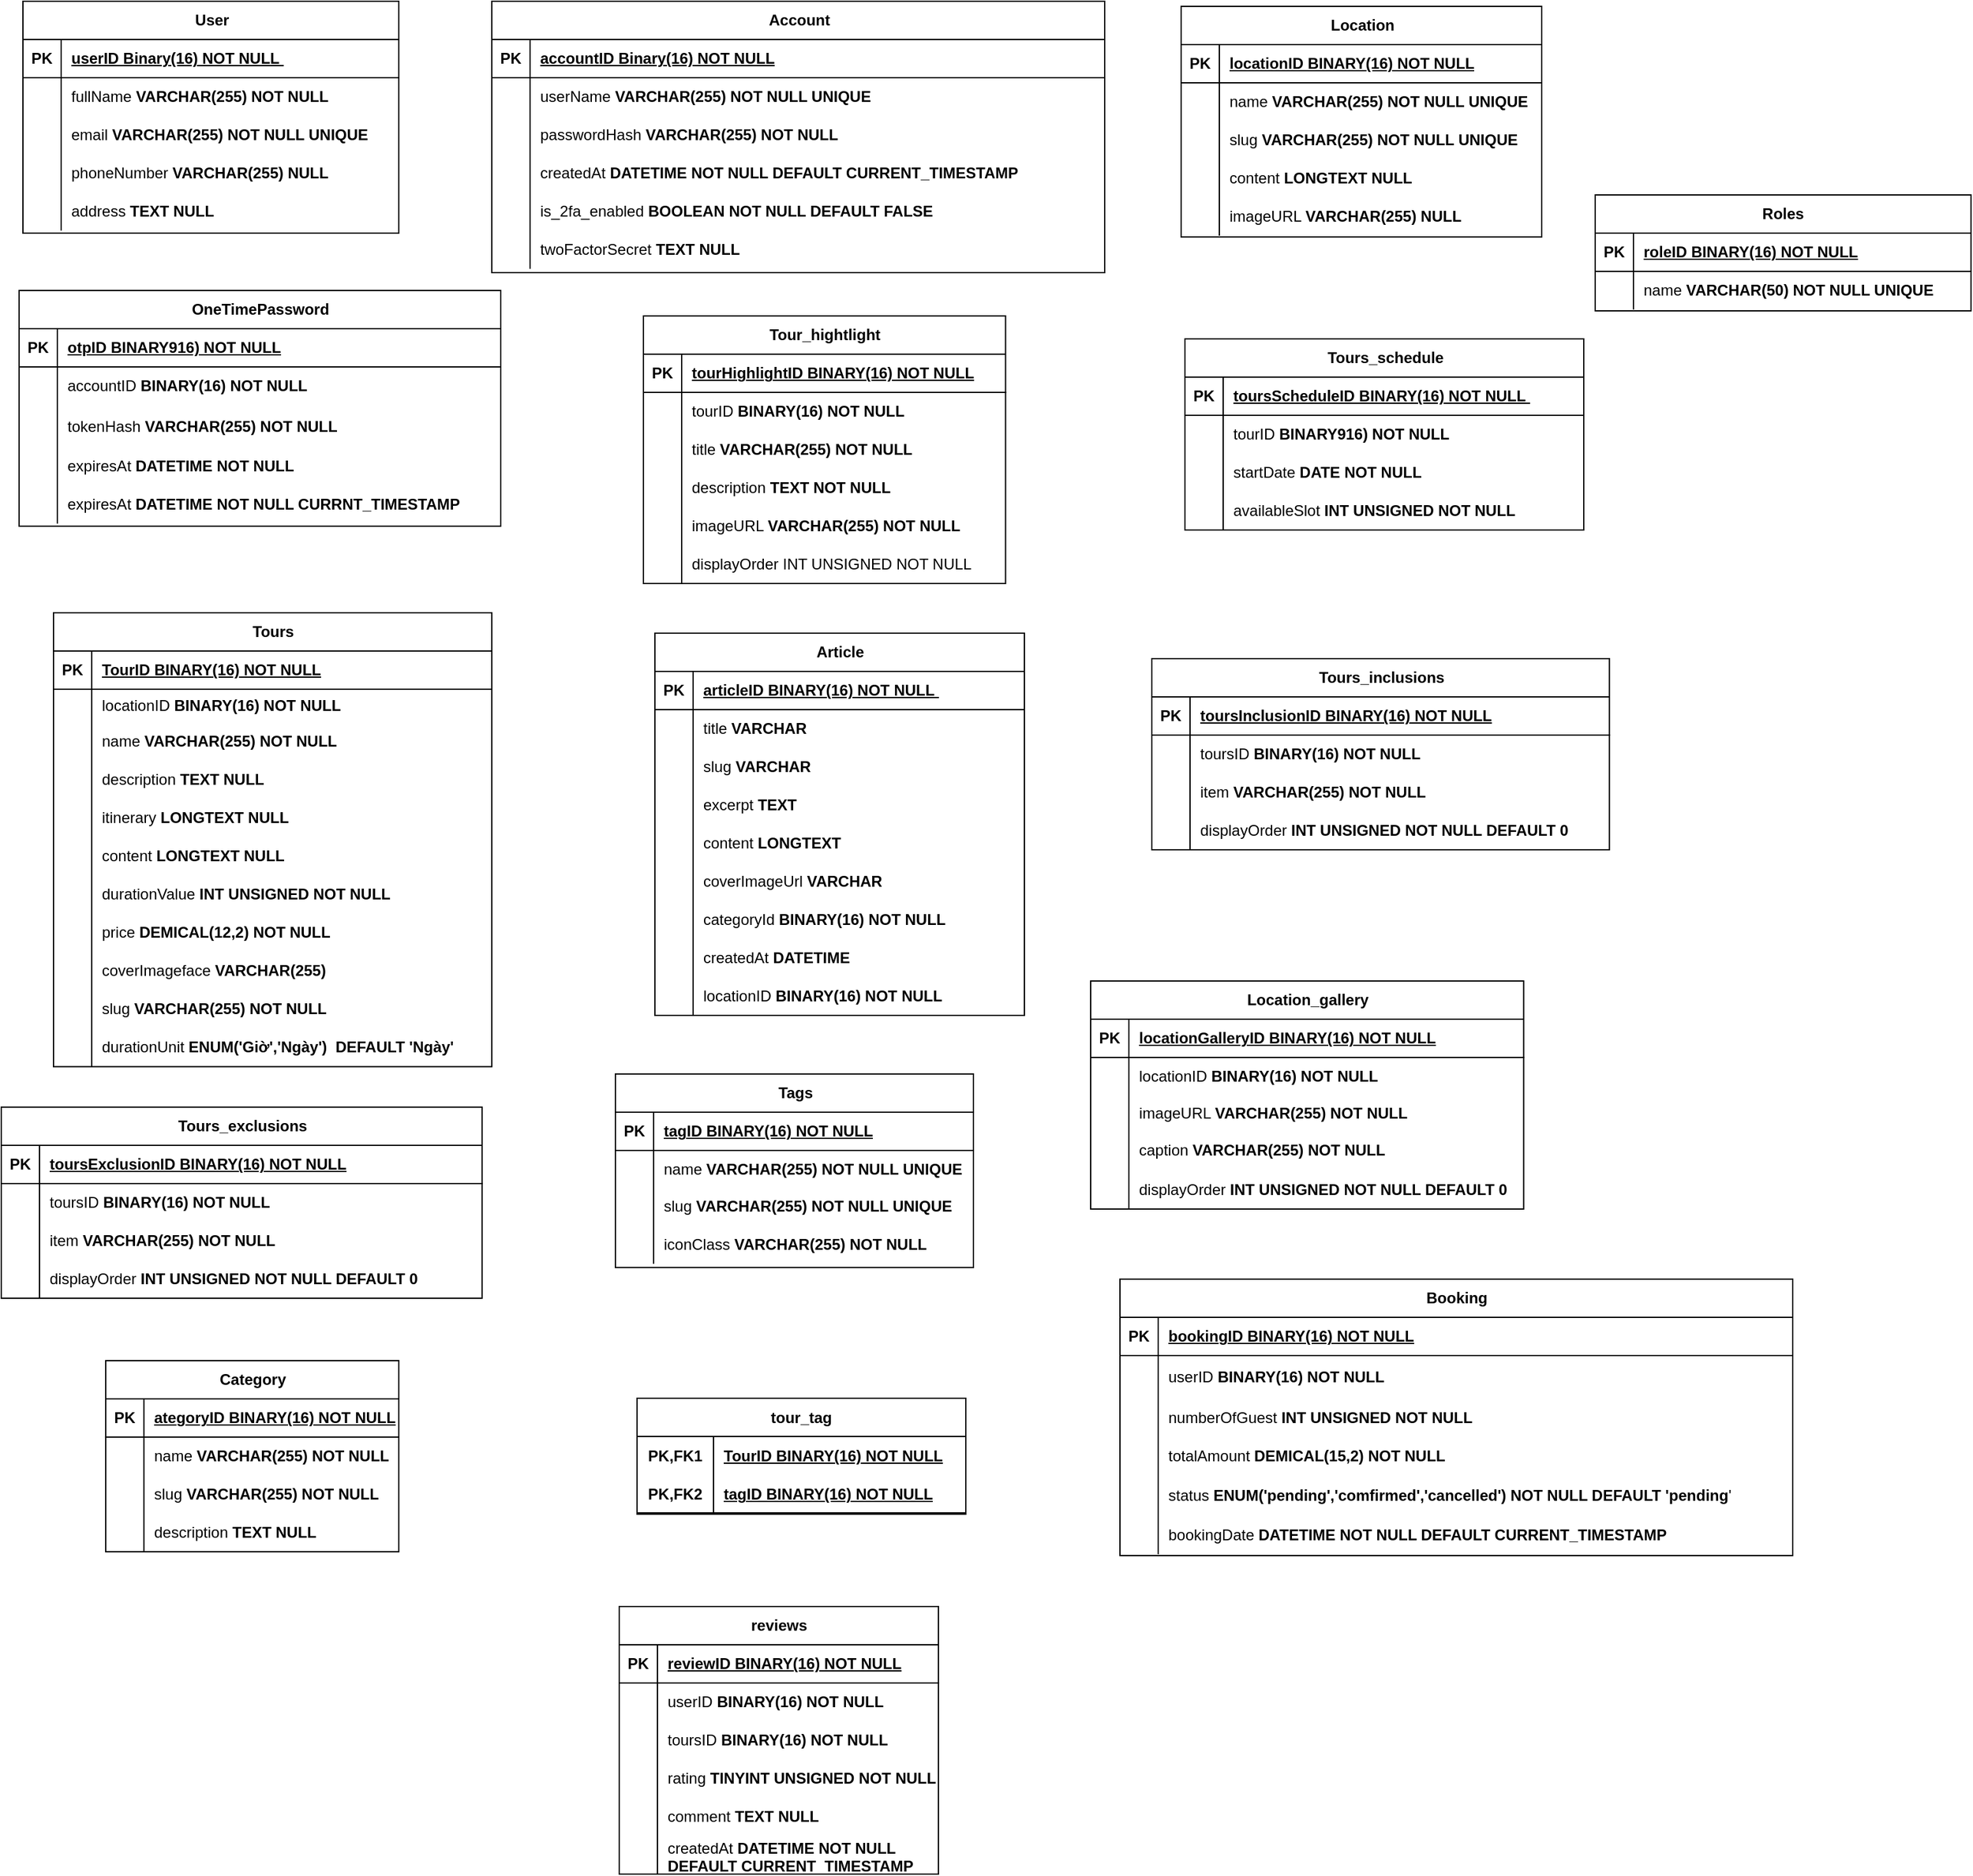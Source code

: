 <mxfile version="28.2.7">
  <diagram name="Page-1" id="dCFcM9UDtYnMXEt41zr1">
    <mxGraphModel dx="2454" dy="1306" grid="0" gridSize="10" guides="1" tooltips="1" connect="1" arrows="1" fold="1" page="0" pageScale="1" pageWidth="850" pageHeight="1100" math="0" shadow="0">
      <root>
        <mxCell id="0" />
        <mxCell id="1" parent="0" />
        <mxCell id="m0jxRpbqqGILVrSbafqr-1" value="User" style="shape=table;startSize=30;container=1;collapsible=1;childLayout=tableLayout;fixedRows=1;rowLines=0;fontStyle=1;align=center;resizeLast=1;html=1;" parent="1" vertex="1">
          <mxGeometry x="350" y="238" width="295" height="182" as="geometry" />
        </mxCell>
        <mxCell id="m0jxRpbqqGILVrSbafqr-2" value="" style="shape=tableRow;horizontal=0;startSize=0;swimlaneHead=0;swimlaneBody=0;fillColor=none;collapsible=0;dropTarget=0;points=[[0,0.5],[1,0.5]];portConstraint=eastwest;top=0;left=0;right=0;bottom=1;" parent="m0jxRpbqqGILVrSbafqr-1" vertex="1">
          <mxGeometry y="30" width="295" height="30" as="geometry" />
        </mxCell>
        <mxCell id="m0jxRpbqqGILVrSbafqr-3" value="PK" style="shape=partialRectangle;connectable=0;fillColor=none;top=0;left=0;bottom=0;right=0;fontStyle=1;overflow=hidden;whiteSpace=wrap;html=1;" parent="m0jxRpbqqGILVrSbafqr-2" vertex="1">
          <mxGeometry width="30" height="30" as="geometry">
            <mxRectangle width="30" height="30" as="alternateBounds" />
          </mxGeometry>
        </mxCell>
        <mxCell id="m0jxRpbqqGILVrSbafqr-4" value="userID Binary(16) NOT NULL&amp;nbsp;" style="shape=partialRectangle;connectable=0;fillColor=none;top=0;left=0;bottom=0;right=0;align=left;spacingLeft=6;fontStyle=5;overflow=hidden;whiteSpace=wrap;html=1;" parent="m0jxRpbqqGILVrSbafqr-2" vertex="1">
          <mxGeometry x="30" width="265" height="30" as="geometry">
            <mxRectangle width="265" height="30" as="alternateBounds" />
          </mxGeometry>
        </mxCell>
        <mxCell id="m0jxRpbqqGILVrSbafqr-5" value="" style="shape=tableRow;horizontal=0;startSize=0;swimlaneHead=0;swimlaneBody=0;fillColor=none;collapsible=0;dropTarget=0;points=[[0,0.5],[1,0.5]];portConstraint=eastwest;top=0;left=0;right=0;bottom=0;" parent="m0jxRpbqqGILVrSbafqr-1" vertex="1">
          <mxGeometry y="60" width="295" height="30" as="geometry" />
        </mxCell>
        <mxCell id="m0jxRpbqqGILVrSbafqr-6" value="" style="shape=partialRectangle;connectable=0;fillColor=none;top=0;left=0;bottom=0;right=0;editable=1;overflow=hidden;whiteSpace=wrap;html=1;" parent="m0jxRpbqqGILVrSbafqr-5" vertex="1">
          <mxGeometry width="30" height="30" as="geometry">
            <mxRectangle width="30" height="30" as="alternateBounds" />
          </mxGeometry>
        </mxCell>
        <mxCell id="m0jxRpbqqGILVrSbafqr-7" value="fullName &lt;b&gt;VARCHAR(255) NOT NULL&lt;/b&gt;" style="shape=partialRectangle;connectable=0;fillColor=none;top=0;left=0;bottom=0;right=0;align=left;spacingLeft=6;overflow=hidden;whiteSpace=wrap;html=1;" parent="m0jxRpbqqGILVrSbafqr-5" vertex="1">
          <mxGeometry x="30" width="265" height="30" as="geometry">
            <mxRectangle width="265" height="30" as="alternateBounds" />
          </mxGeometry>
        </mxCell>
        <mxCell id="m0jxRpbqqGILVrSbafqr-8" value="" style="shape=tableRow;horizontal=0;startSize=0;swimlaneHead=0;swimlaneBody=0;fillColor=none;collapsible=0;dropTarget=0;points=[[0,0.5],[1,0.5]];portConstraint=eastwest;top=0;left=0;right=0;bottom=0;" parent="m0jxRpbqqGILVrSbafqr-1" vertex="1">
          <mxGeometry y="90" width="295" height="30" as="geometry" />
        </mxCell>
        <mxCell id="m0jxRpbqqGILVrSbafqr-9" value="" style="shape=partialRectangle;connectable=0;fillColor=none;top=0;left=0;bottom=0;right=0;editable=1;overflow=hidden;whiteSpace=wrap;html=1;" parent="m0jxRpbqqGILVrSbafqr-8" vertex="1">
          <mxGeometry width="30" height="30" as="geometry">
            <mxRectangle width="30" height="30" as="alternateBounds" />
          </mxGeometry>
        </mxCell>
        <mxCell id="m0jxRpbqqGILVrSbafqr-10" value="email&lt;b&gt; VARCHAR(255) NOT NULL UNIQUE&lt;/b&gt;" style="shape=partialRectangle;connectable=0;fillColor=none;top=0;left=0;bottom=0;right=0;align=left;spacingLeft=6;overflow=hidden;whiteSpace=wrap;html=1;" parent="m0jxRpbqqGILVrSbafqr-8" vertex="1">
          <mxGeometry x="30" width="265" height="30" as="geometry">
            <mxRectangle width="265" height="30" as="alternateBounds" />
          </mxGeometry>
        </mxCell>
        <mxCell id="m0jxRpbqqGILVrSbafqr-18" value="" style="shape=tableRow;horizontal=0;startSize=0;swimlaneHead=0;swimlaneBody=0;fillColor=none;collapsible=0;dropTarget=0;points=[[0,0.5],[1,0.5]];portConstraint=eastwest;top=0;left=0;right=0;bottom=0;" parent="m0jxRpbqqGILVrSbafqr-1" vertex="1">
          <mxGeometry y="120" width="295" height="30" as="geometry" />
        </mxCell>
        <mxCell id="m0jxRpbqqGILVrSbafqr-19" value="" style="shape=partialRectangle;connectable=0;fillColor=none;top=0;left=0;bottom=0;right=0;editable=1;overflow=hidden;whiteSpace=wrap;html=1;" parent="m0jxRpbqqGILVrSbafqr-18" vertex="1">
          <mxGeometry width="30" height="30" as="geometry">
            <mxRectangle width="30" height="30" as="alternateBounds" />
          </mxGeometry>
        </mxCell>
        <mxCell id="m0jxRpbqqGILVrSbafqr-20" value="phoneNumber &lt;b&gt;VARCHAR(255) NULL&lt;/b&gt;" style="shape=partialRectangle;connectable=0;fillColor=none;top=0;left=0;bottom=0;right=0;align=left;spacingLeft=6;overflow=hidden;whiteSpace=wrap;html=1;" parent="m0jxRpbqqGILVrSbafqr-18" vertex="1">
          <mxGeometry x="30" width="265" height="30" as="geometry">
            <mxRectangle width="265" height="30" as="alternateBounds" />
          </mxGeometry>
        </mxCell>
        <mxCell id="m0jxRpbqqGILVrSbafqr-21" value="" style="shape=tableRow;horizontal=0;startSize=0;swimlaneHead=0;swimlaneBody=0;fillColor=none;collapsible=0;dropTarget=0;points=[[0,0.5],[1,0.5]];portConstraint=eastwest;top=0;left=0;right=0;bottom=0;" parent="m0jxRpbqqGILVrSbafqr-1" vertex="1">
          <mxGeometry y="150" width="295" height="30" as="geometry" />
        </mxCell>
        <mxCell id="m0jxRpbqqGILVrSbafqr-22" value="" style="shape=partialRectangle;connectable=0;fillColor=none;top=0;left=0;bottom=0;right=0;editable=1;overflow=hidden;whiteSpace=wrap;html=1;" parent="m0jxRpbqqGILVrSbafqr-21" vertex="1">
          <mxGeometry width="30" height="30" as="geometry">
            <mxRectangle width="30" height="30" as="alternateBounds" />
          </mxGeometry>
        </mxCell>
        <mxCell id="m0jxRpbqqGILVrSbafqr-23" value="address &lt;b&gt;TEXT NULL&lt;/b&gt;" style="shape=partialRectangle;connectable=0;fillColor=none;top=0;left=0;bottom=0;right=0;align=left;spacingLeft=6;overflow=hidden;whiteSpace=wrap;html=1;" parent="m0jxRpbqqGILVrSbafqr-21" vertex="1">
          <mxGeometry x="30" width="265" height="30" as="geometry">
            <mxRectangle width="265" height="30" as="alternateBounds" />
          </mxGeometry>
        </mxCell>
        <mxCell id="m0jxRpbqqGILVrSbafqr-27" value="Account" style="shape=table;startSize=30;container=1;collapsible=1;childLayout=tableLayout;fixedRows=1;rowLines=0;fontStyle=1;align=center;resizeLast=1;html=1;" parent="1" vertex="1">
          <mxGeometry x="718" y="238" width="481" height="213" as="geometry" />
        </mxCell>
        <mxCell id="m0jxRpbqqGILVrSbafqr-28" value="" style="shape=tableRow;horizontal=0;startSize=0;swimlaneHead=0;swimlaneBody=0;fillColor=none;collapsible=0;dropTarget=0;points=[[0,0.5],[1,0.5]];portConstraint=eastwest;top=0;left=0;right=0;bottom=1;" parent="m0jxRpbqqGILVrSbafqr-27" vertex="1">
          <mxGeometry y="30" width="481" height="30" as="geometry" />
        </mxCell>
        <mxCell id="m0jxRpbqqGILVrSbafqr-29" value="PK" style="shape=partialRectangle;connectable=0;fillColor=none;top=0;left=0;bottom=0;right=0;fontStyle=1;overflow=hidden;whiteSpace=wrap;html=1;" parent="m0jxRpbqqGILVrSbafqr-28" vertex="1">
          <mxGeometry width="30" height="30" as="geometry">
            <mxRectangle width="30" height="30" as="alternateBounds" />
          </mxGeometry>
        </mxCell>
        <mxCell id="m0jxRpbqqGILVrSbafqr-30" value="accountID Binary(16) NOT NULL" style="shape=partialRectangle;connectable=0;fillColor=none;top=0;left=0;bottom=0;right=0;align=left;spacingLeft=6;fontStyle=5;overflow=hidden;whiteSpace=wrap;html=1;" parent="m0jxRpbqqGILVrSbafqr-28" vertex="1">
          <mxGeometry x="30" width="451" height="30" as="geometry">
            <mxRectangle width="451" height="30" as="alternateBounds" />
          </mxGeometry>
        </mxCell>
        <mxCell id="m0jxRpbqqGILVrSbafqr-31" value="" style="shape=tableRow;horizontal=0;startSize=0;swimlaneHead=0;swimlaneBody=0;fillColor=none;collapsible=0;dropTarget=0;points=[[0,0.5],[1,0.5]];portConstraint=eastwest;top=0;left=0;right=0;bottom=0;" parent="m0jxRpbqqGILVrSbafqr-27" vertex="1">
          <mxGeometry y="60" width="481" height="30" as="geometry" />
        </mxCell>
        <mxCell id="m0jxRpbqqGILVrSbafqr-32" value="" style="shape=partialRectangle;connectable=0;fillColor=none;top=0;left=0;bottom=0;right=0;editable=1;overflow=hidden;whiteSpace=wrap;html=1;" parent="m0jxRpbqqGILVrSbafqr-31" vertex="1">
          <mxGeometry width="30" height="30" as="geometry">
            <mxRectangle width="30" height="30" as="alternateBounds" />
          </mxGeometry>
        </mxCell>
        <mxCell id="m0jxRpbqqGILVrSbafqr-33" value="userName &lt;b&gt;VARCHAR(255) NOT NULL UNIQUE&lt;/b&gt;" style="shape=partialRectangle;connectable=0;fillColor=none;top=0;left=0;bottom=0;right=0;align=left;spacingLeft=6;overflow=hidden;whiteSpace=wrap;html=1;" parent="m0jxRpbqqGILVrSbafqr-31" vertex="1">
          <mxGeometry x="30" width="451" height="30" as="geometry">
            <mxRectangle width="451" height="30" as="alternateBounds" />
          </mxGeometry>
        </mxCell>
        <mxCell id="m0jxRpbqqGILVrSbafqr-34" value="" style="shape=tableRow;horizontal=0;startSize=0;swimlaneHead=0;swimlaneBody=0;fillColor=none;collapsible=0;dropTarget=0;points=[[0,0.5],[1,0.5]];portConstraint=eastwest;top=0;left=0;right=0;bottom=0;" parent="m0jxRpbqqGILVrSbafqr-27" vertex="1">
          <mxGeometry y="90" width="481" height="30" as="geometry" />
        </mxCell>
        <mxCell id="m0jxRpbqqGILVrSbafqr-35" value="" style="shape=partialRectangle;connectable=0;fillColor=none;top=0;left=0;bottom=0;right=0;editable=1;overflow=hidden;whiteSpace=wrap;html=1;" parent="m0jxRpbqqGILVrSbafqr-34" vertex="1">
          <mxGeometry width="30" height="30" as="geometry">
            <mxRectangle width="30" height="30" as="alternateBounds" />
          </mxGeometry>
        </mxCell>
        <mxCell id="m0jxRpbqqGILVrSbafqr-36" value="passwordHash &lt;b&gt;VARCHAR(255) NOT NULL&lt;/b&gt;" style="shape=partialRectangle;connectable=0;fillColor=none;top=0;left=0;bottom=0;right=0;align=left;spacingLeft=6;overflow=hidden;whiteSpace=wrap;html=1;" parent="m0jxRpbqqGILVrSbafqr-34" vertex="1">
          <mxGeometry x="30" width="451" height="30" as="geometry">
            <mxRectangle width="451" height="30" as="alternateBounds" />
          </mxGeometry>
        </mxCell>
        <mxCell id="m0jxRpbqqGILVrSbafqr-37" value="" style="shape=tableRow;horizontal=0;startSize=0;swimlaneHead=0;swimlaneBody=0;fillColor=none;collapsible=0;dropTarget=0;points=[[0,0.5],[1,0.5]];portConstraint=eastwest;top=0;left=0;right=0;bottom=0;" parent="m0jxRpbqqGILVrSbafqr-27" vertex="1">
          <mxGeometry y="120" width="481" height="30" as="geometry" />
        </mxCell>
        <mxCell id="m0jxRpbqqGILVrSbafqr-38" value="" style="shape=partialRectangle;connectable=0;fillColor=none;top=0;left=0;bottom=0;right=0;editable=1;overflow=hidden;whiteSpace=wrap;html=1;" parent="m0jxRpbqqGILVrSbafqr-37" vertex="1">
          <mxGeometry width="30" height="30" as="geometry">
            <mxRectangle width="30" height="30" as="alternateBounds" />
          </mxGeometry>
        </mxCell>
        <mxCell id="m0jxRpbqqGILVrSbafqr-39" value="createdAt &lt;b&gt;DATETIME NOT NULL DEFAULT CURRENT_TIMESTAMP&lt;/b&gt;" style="shape=partialRectangle;connectable=0;fillColor=none;top=0;left=0;bottom=0;right=0;align=left;spacingLeft=6;overflow=hidden;whiteSpace=wrap;html=1;" parent="m0jxRpbqqGILVrSbafqr-37" vertex="1">
          <mxGeometry x="30" width="451" height="30" as="geometry">
            <mxRectangle width="451" height="30" as="alternateBounds" />
          </mxGeometry>
        </mxCell>
        <mxCell id="sr8bmoJyyuacvKMmJ3mU-14" value="" style="shape=tableRow;horizontal=0;startSize=0;swimlaneHead=0;swimlaneBody=0;fillColor=none;collapsible=0;dropTarget=0;points=[[0,0.5],[1,0.5]];portConstraint=eastwest;top=0;left=0;right=0;bottom=0;" parent="m0jxRpbqqGILVrSbafqr-27" vertex="1">
          <mxGeometry y="150" width="481" height="30" as="geometry" />
        </mxCell>
        <mxCell id="sr8bmoJyyuacvKMmJ3mU-15" value="" style="shape=partialRectangle;connectable=0;fillColor=none;top=0;left=0;bottom=0;right=0;editable=1;overflow=hidden;whiteSpace=wrap;html=1;" parent="sr8bmoJyyuacvKMmJ3mU-14" vertex="1">
          <mxGeometry width="30" height="30" as="geometry">
            <mxRectangle width="30" height="30" as="alternateBounds" />
          </mxGeometry>
        </mxCell>
        <mxCell id="sr8bmoJyyuacvKMmJ3mU-16" value="is_2fa_enabled &lt;b&gt;BOOLEAN NOT NULL DEFAULT FALSE&lt;/b&gt;" style="shape=partialRectangle;connectable=0;fillColor=none;top=0;left=0;bottom=0;right=0;align=left;spacingLeft=6;overflow=hidden;whiteSpace=wrap;html=1;" parent="sr8bmoJyyuacvKMmJ3mU-14" vertex="1">
          <mxGeometry x="30" width="451" height="30" as="geometry">
            <mxRectangle width="451" height="30" as="alternateBounds" />
          </mxGeometry>
        </mxCell>
        <mxCell id="sr8bmoJyyuacvKMmJ3mU-1059" value="" style="shape=tableRow;horizontal=0;startSize=0;swimlaneHead=0;swimlaneBody=0;fillColor=none;collapsible=0;dropTarget=0;points=[[0,0.5],[1,0.5]];portConstraint=eastwest;top=0;left=0;right=0;bottom=0;" parent="m0jxRpbqqGILVrSbafqr-27" vertex="1">
          <mxGeometry y="180" width="481" height="30" as="geometry" />
        </mxCell>
        <mxCell id="sr8bmoJyyuacvKMmJ3mU-1060" value="" style="shape=partialRectangle;connectable=0;fillColor=none;top=0;left=0;bottom=0;right=0;editable=1;overflow=hidden;whiteSpace=wrap;html=1;" parent="sr8bmoJyyuacvKMmJ3mU-1059" vertex="1">
          <mxGeometry width="30" height="30" as="geometry">
            <mxRectangle width="30" height="30" as="alternateBounds" />
          </mxGeometry>
        </mxCell>
        <mxCell id="sr8bmoJyyuacvKMmJ3mU-1061" value="twoFactorSecre&lt;span style=&quot;background-color: transparent; color: light-dark(rgb(0, 0, 0), rgb(255, 255, 255));&quot;&gt;t &lt;b&gt;TEXT NULL&lt;/b&gt;&lt;/span&gt;" style="shape=partialRectangle;connectable=0;fillColor=none;top=0;left=0;bottom=0;right=0;align=left;spacingLeft=6;overflow=hidden;whiteSpace=wrap;html=1;" parent="sr8bmoJyyuacvKMmJ3mU-1059" vertex="1">
          <mxGeometry x="30" width="451" height="30" as="geometry">
            <mxRectangle width="451" height="30" as="alternateBounds" />
          </mxGeometry>
        </mxCell>
        <mxCell id="sr8bmoJyyuacvKMmJ3mU-1062" value="OneTimePassword" style="shape=table;startSize=30;container=1;collapsible=1;childLayout=tableLayout;fixedRows=1;rowLines=0;fontStyle=1;align=center;resizeLast=1;html=1;" parent="1" vertex="1">
          <mxGeometry x="347" y="465" width="378" height="185" as="geometry" />
        </mxCell>
        <mxCell id="sr8bmoJyyuacvKMmJ3mU-1063" value="" style="shape=tableRow;horizontal=0;startSize=0;swimlaneHead=0;swimlaneBody=0;fillColor=none;collapsible=0;dropTarget=0;points=[[0,0.5],[1,0.5]];portConstraint=eastwest;top=0;left=0;right=0;bottom=1;" parent="sr8bmoJyyuacvKMmJ3mU-1062" vertex="1">
          <mxGeometry y="30" width="378" height="30" as="geometry" />
        </mxCell>
        <mxCell id="sr8bmoJyyuacvKMmJ3mU-1064" value="PK" style="shape=partialRectangle;connectable=0;fillColor=none;top=0;left=0;bottom=0;right=0;fontStyle=1;overflow=hidden;whiteSpace=wrap;html=1;" parent="sr8bmoJyyuacvKMmJ3mU-1063" vertex="1">
          <mxGeometry width="30" height="30" as="geometry">
            <mxRectangle width="30" height="30" as="alternateBounds" />
          </mxGeometry>
        </mxCell>
        <mxCell id="sr8bmoJyyuacvKMmJ3mU-1065" value="otpID BINARY916) NOT NULL" style="shape=partialRectangle;connectable=0;fillColor=none;top=0;left=0;bottom=0;right=0;align=left;spacingLeft=6;fontStyle=5;overflow=hidden;whiteSpace=wrap;html=1;" parent="sr8bmoJyyuacvKMmJ3mU-1063" vertex="1">
          <mxGeometry x="30" width="348" height="30" as="geometry">
            <mxRectangle width="348" height="30" as="alternateBounds" />
          </mxGeometry>
        </mxCell>
        <mxCell id="sr8bmoJyyuacvKMmJ3mU-1066" value="" style="shape=tableRow;horizontal=0;startSize=0;swimlaneHead=0;swimlaneBody=0;fillColor=none;collapsible=0;dropTarget=0;points=[[0,0.5],[1,0.5]];portConstraint=eastwest;top=0;left=0;right=0;bottom=0;" parent="sr8bmoJyyuacvKMmJ3mU-1062" vertex="1">
          <mxGeometry y="60" width="378" height="30" as="geometry" />
        </mxCell>
        <mxCell id="sr8bmoJyyuacvKMmJ3mU-1067" value="" style="shape=partialRectangle;connectable=0;fillColor=none;top=0;left=0;bottom=0;right=0;editable=1;overflow=hidden;whiteSpace=wrap;html=1;" parent="sr8bmoJyyuacvKMmJ3mU-1066" vertex="1">
          <mxGeometry width="30" height="30" as="geometry">
            <mxRectangle width="30" height="30" as="alternateBounds" />
          </mxGeometry>
        </mxCell>
        <mxCell id="sr8bmoJyyuacvKMmJ3mU-1068" value="accountID &lt;b&gt;BINARY(16) NOT NULL&amp;nbsp;&lt;/b&gt;" style="shape=partialRectangle;connectable=0;fillColor=none;top=0;left=0;bottom=0;right=0;align=left;spacingLeft=6;overflow=hidden;whiteSpace=wrap;html=1;" parent="sr8bmoJyyuacvKMmJ3mU-1066" vertex="1">
          <mxGeometry x="30" width="348" height="30" as="geometry">
            <mxRectangle width="348" height="30" as="alternateBounds" />
          </mxGeometry>
        </mxCell>
        <mxCell id="sr8bmoJyyuacvKMmJ3mU-1069" value="" style="shape=tableRow;horizontal=0;startSize=0;swimlaneHead=0;swimlaneBody=0;fillColor=none;collapsible=0;dropTarget=0;points=[[0,0.5],[1,0.5]];portConstraint=eastwest;top=0;left=0;right=0;bottom=0;" parent="sr8bmoJyyuacvKMmJ3mU-1062" vertex="1">
          <mxGeometry y="90" width="378" height="33" as="geometry" />
        </mxCell>
        <mxCell id="sr8bmoJyyuacvKMmJ3mU-1070" value="" style="shape=partialRectangle;connectable=0;fillColor=none;top=0;left=0;bottom=0;right=0;editable=1;overflow=hidden;whiteSpace=wrap;html=1;" parent="sr8bmoJyyuacvKMmJ3mU-1069" vertex="1">
          <mxGeometry width="30" height="33" as="geometry">
            <mxRectangle width="30" height="33" as="alternateBounds" />
          </mxGeometry>
        </mxCell>
        <mxCell id="sr8bmoJyyuacvKMmJ3mU-1071" value="tokenHash &lt;b&gt;VARCHAR(255) NOT NULL&lt;/b&gt;" style="shape=partialRectangle;connectable=0;fillColor=none;top=0;left=0;bottom=0;right=0;align=left;spacingLeft=6;overflow=hidden;whiteSpace=wrap;html=1;" parent="sr8bmoJyyuacvKMmJ3mU-1069" vertex="1">
          <mxGeometry x="30" width="348" height="33" as="geometry">
            <mxRectangle width="348" height="33" as="alternateBounds" />
          </mxGeometry>
        </mxCell>
        <mxCell id="sr8bmoJyyuacvKMmJ3mU-1072" value="" style="shape=tableRow;horizontal=0;startSize=0;swimlaneHead=0;swimlaneBody=0;fillColor=none;collapsible=0;dropTarget=0;points=[[0,0.5],[1,0.5]];portConstraint=eastwest;top=0;left=0;right=0;bottom=0;" parent="sr8bmoJyyuacvKMmJ3mU-1062" vertex="1">
          <mxGeometry y="123" width="378" height="30" as="geometry" />
        </mxCell>
        <mxCell id="sr8bmoJyyuacvKMmJ3mU-1073" value="" style="shape=partialRectangle;connectable=0;fillColor=none;top=0;left=0;bottom=0;right=0;editable=1;overflow=hidden;whiteSpace=wrap;html=1;" parent="sr8bmoJyyuacvKMmJ3mU-1072" vertex="1">
          <mxGeometry width="30" height="30" as="geometry">
            <mxRectangle width="30" height="30" as="alternateBounds" />
          </mxGeometry>
        </mxCell>
        <mxCell id="sr8bmoJyyuacvKMmJ3mU-1074" value="expiresAt &lt;b&gt;DATETIME NOT NULL&lt;/b&gt;" style="shape=partialRectangle;connectable=0;fillColor=none;top=0;left=0;bottom=0;right=0;align=left;spacingLeft=6;overflow=hidden;whiteSpace=wrap;html=1;" parent="sr8bmoJyyuacvKMmJ3mU-1072" vertex="1">
          <mxGeometry x="30" width="348" height="30" as="geometry">
            <mxRectangle width="348" height="30" as="alternateBounds" />
          </mxGeometry>
        </mxCell>
        <mxCell id="sr8bmoJyyuacvKMmJ3mU-1076" value="" style="shape=tableRow;horizontal=0;startSize=0;swimlaneHead=0;swimlaneBody=0;fillColor=none;collapsible=0;dropTarget=0;points=[[0,0.5],[1,0.5]];portConstraint=eastwest;top=0;left=0;right=0;bottom=0;" parent="sr8bmoJyyuacvKMmJ3mU-1062" vertex="1">
          <mxGeometry y="153" width="378" height="30" as="geometry" />
        </mxCell>
        <mxCell id="sr8bmoJyyuacvKMmJ3mU-1077" value="" style="shape=partialRectangle;connectable=0;fillColor=none;top=0;left=0;bottom=0;right=0;editable=1;overflow=hidden;whiteSpace=wrap;html=1;" parent="sr8bmoJyyuacvKMmJ3mU-1076" vertex="1">
          <mxGeometry width="30" height="30" as="geometry">
            <mxRectangle width="30" height="30" as="alternateBounds" />
          </mxGeometry>
        </mxCell>
        <mxCell id="sr8bmoJyyuacvKMmJ3mU-1078" value="expiresAt &lt;b&gt;DATETIME NOT NULL CURRNT_TIMESTAMP&lt;/b&gt;" style="shape=partialRectangle;connectable=0;fillColor=none;top=0;left=0;bottom=0;right=0;align=left;spacingLeft=6;overflow=hidden;whiteSpace=wrap;html=1;" parent="sr8bmoJyyuacvKMmJ3mU-1076" vertex="1">
          <mxGeometry x="30" width="348" height="30" as="geometry">
            <mxRectangle width="348" height="30" as="alternateBounds" />
          </mxGeometry>
        </mxCell>
        <mxCell id="sr8bmoJyyuacvKMmJ3mU-1079" value="Location" style="shape=table;startSize=30;container=1;collapsible=1;childLayout=tableLayout;fixedRows=1;rowLines=0;fontStyle=1;align=center;resizeLast=1;html=1;" parent="1" vertex="1">
          <mxGeometry x="1259" y="242" width="283" height="181" as="geometry" />
        </mxCell>
        <mxCell id="sr8bmoJyyuacvKMmJ3mU-1080" value="" style="shape=tableRow;horizontal=0;startSize=0;swimlaneHead=0;swimlaneBody=0;fillColor=none;collapsible=0;dropTarget=0;points=[[0,0.5],[1,0.5]];portConstraint=eastwest;top=0;left=0;right=0;bottom=1;" parent="sr8bmoJyyuacvKMmJ3mU-1079" vertex="1">
          <mxGeometry y="30" width="283" height="30" as="geometry" />
        </mxCell>
        <mxCell id="sr8bmoJyyuacvKMmJ3mU-1081" value="PK" style="shape=partialRectangle;connectable=0;fillColor=none;top=0;left=0;bottom=0;right=0;fontStyle=1;overflow=hidden;whiteSpace=wrap;html=1;" parent="sr8bmoJyyuacvKMmJ3mU-1080" vertex="1">
          <mxGeometry width="30" height="30" as="geometry">
            <mxRectangle width="30" height="30" as="alternateBounds" />
          </mxGeometry>
        </mxCell>
        <mxCell id="sr8bmoJyyuacvKMmJ3mU-1082" value="locationID BINARY(16) NOT NULL" style="shape=partialRectangle;connectable=0;fillColor=none;top=0;left=0;bottom=0;right=0;align=left;spacingLeft=6;fontStyle=5;overflow=hidden;whiteSpace=wrap;html=1;" parent="sr8bmoJyyuacvKMmJ3mU-1080" vertex="1">
          <mxGeometry x="30" width="253" height="30" as="geometry">
            <mxRectangle width="253" height="30" as="alternateBounds" />
          </mxGeometry>
        </mxCell>
        <mxCell id="sr8bmoJyyuacvKMmJ3mU-1083" value="" style="shape=tableRow;horizontal=0;startSize=0;swimlaneHead=0;swimlaneBody=0;fillColor=none;collapsible=0;dropTarget=0;points=[[0,0.5],[1,0.5]];portConstraint=eastwest;top=0;left=0;right=0;bottom=0;" parent="sr8bmoJyyuacvKMmJ3mU-1079" vertex="1">
          <mxGeometry y="60" width="283" height="30" as="geometry" />
        </mxCell>
        <mxCell id="sr8bmoJyyuacvKMmJ3mU-1084" value="" style="shape=partialRectangle;connectable=0;fillColor=none;top=0;left=0;bottom=0;right=0;editable=1;overflow=hidden;whiteSpace=wrap;html=1;" parent="sr8bmoJyyuacvKMmJ3mU-1083" vertex="1">
          <mxGeometry width="30" height="30" as="geometry">
            <mxRectangle width="30" height="30" as="alternateBounds" />
          </mxGeometry>
        </mxCell>
        <mxCell id="sr8bmoJyyuacvKMmJ3mU-1085" value="name &lt;b&gt;VARCHAR(255) NOT NULL UNIQUE&lt;/b&gt;" style="shape=partialRectangle;connectable=0;fillColor=none;top=0;left=0;bottom=0;right=0;align=left;spacingLeft=6;overflow=hidden;whiteSpace=wrap;html=1;" parent="sr8bmoJyyuacvKMmJ3mU-1083" vertex="1">
          <mxGeometry x="30" width="253" height="30" as="geometry">
            <mxRectangle width="253" height="30" as="alternateBounds" />
          </mxGeometry>
        </mxCell>
        <mxCell id="sr8bmoJyyuacvKMmJ3mU-1086" value="" style="shape=tableRow;horizontal=0;startSize=0;swimlaneHead=0;swimlaneBody=0;fillColor=none;collapsible=0;dropTarget=0;points=[[0,0.5],[1,0.5]];portConstraint=eastwest;top=0;left=0;right=0;bottom=0;" parent="sr8bmoJyyuacvKMmJ3mU-1079" vertex="1">
          <mxGeometry y="90" width="283" height="30" as="geometry" />
        </mxCell>
        <mxCell id="sr8bmoJyyuacvKMmJ3mU-1087" value="" style="shape=partialRectangle;connectable=0;fillColor=none;top=0;left=0;bottom=0;right=0;editable=1;overflow=hidden;whiteSpace=wrap;html=1;" parent="sr8bmoJyyuacvKMmJ3mU-1086" vertex="1">
          <mxGeometry width="30" height="30" as="geometry">
            <mxRectangle width="30" height="30" as="alternateBounds" />
          </mxGeometry>
        </mxCell>
        <mxCell id="sr8bmoJyyuacvKMmJ3mU-1088" value="slug &lt;b&gt;VARCHAR(255) NOT NULL UNIQUE&lt;/b&gt;" style="shape=partialRectangle;connectable=0;fillColor=none;top=0;left=0;bottom=0;right=0;align=left;spacingLeft=6;overflow=hidden;whiteSpace=wrap;html=1;" parent="sr8bmoJyyuacvKMmJ3mU-1086" vertex="1">
          <mxGeometry x="30" width="253" height="30" as="geometry">
            <mxRectangle width="253" height="30" as="alternateBounds" />
          </mxGeometry>
        </mxCell>
        <mxCell id="sr8bmoJyyuacvKMmJ3mU-1089" value="" style="shape=tableRow;horizontal=0;startSize=0;swimlaneHead=0;swimlaneBody=0;fillColor=none;collapsible=0;dropTarget=0;points=[[0,0.5],[1,0.5]];portConstraint=eastwest;top=0;left=0;right=0;bottom=0;" parent="sr8bmoJyyuacvKMmJ3mU-1079" vertex="1">
          <mxGeometry y="120" width="283" height="30" as="geometry" />
        </mxCell>
        <mxCell id="sr8bmoJyyuacvKMmJ3mU-1090" value="" style="shape=partialRectangle;connectable=0;fillColor=none;top=0;left=0;bottom=0;right=0;editable=1;overflow=hidden;whiteSpace=wrap;html=1;" parent="sr8bmoJyyuacvKMmJ3mU-1089" vertex="1">
          <mxGeometry width="30" height="30" as="geometry">
            <mxRectangle width="30" height="30" as="alternateBounds" />
          </mxGeometry>
        </mxCell>
        <mxCell id="sr8bmoJyyuacvKMmJ3mU-1091" value="content &lt;b&gt;LONGTEXT NULL&lt;/b&gt;" style="shape=partialRectangle;connectable=0;fillColor=none;top=0;left=0;bottom=0;right=0;align=left;spacingLeft=6;overflow=hidden;whiteSpace=wrap;html=1;" parent="sr8bmoJyyuacvKMmJ3mU-1089" vertex="1">
          <mxGeometry x="30" width="253" height="30" as="geometry">
            <mxRectangle width="253" height="30" as="alternateBounds" />
          </mxGeometry>
        </mxCell>
        <mxCell id="sr8bmoJyyuacvKMmJ3mU-1092" value="" style="shape=tableRow;horizontal=0;startSize=0;swimlaneHead=0;swimlaneBody=0;fillColor=none;collapsible=0;dropTarget=0;points=[[0,0.5],[1,0.5]];portConstraint=eastwest;top=0;left=0;right=0;bottom=0;" parent="sr8bmoJyyuacvKMmJ3mU-1079" vertex="1">
          <mxGeometry y="150" width="283" height="30" as="geometry" />
        </mxCell>
        <mxCell id="sr8bmoJyyuacvKMmJ3mU-1093" value="" style="shape=partialRectangle;connectable=0;fillColor=none;top=0;left=0;bottom=0;right=0;editable=1;overflow=hidden;whiteSpace=wrap;html=1;" parent="sr8bmoJyyuacvKMmJ3mU-1092" vertex="1">
          <mxGeometry width="30" height="30" as="geometry">
            <mxRectangle width="30" height="30" as="alternateBounds" />
          </mxGeometry>
        </mxCell>
        <mxCell id="sr8bmoJyyuacvKMmJ3mU-1094" value="imageURL &lt;b&gt;VARCHAR(255) NULL&lt;/b&gt;" style="shape=partialRectangle;connectable=0;fillColor=none;top=0;left=0;bottom=0;right=0;align=left;spacingLeft=6;overflow=hidden;whiteSpace=wrap;html=1;" parent="sr8bmoJyyuacvKMmJ3mU-1092" vertex="1">
          <mxGeometry x="30" width="253" height="30" as="geometry">
            <mxRectangle width="253" height="30" as="alternateBounds" />
          </mxGeometry>
        </mxCell>
        <mxCell id="wUu1ckYVVT6AA69kC_yp-30" value="Tours" style="shape=table;startSize=30;container=1;collapsible=1;childLayout=tableLayout;fixedRows=1;rowLines=0;fontStyle=1;align=center;resizeLast=1;html=1;" parent="1" vertex="1">
          <mxGeometry x="374" y="718" width="344" height="356.3" as="geometry" />
        </mxCell>
        <mxCell id="wUu1ckYVVT6AA69kC_yp-31" value="" style="shape=tableRow;horizontal=0;startSize=0;swimlaneHead=0;swimlaneBody=0;fillColor=none;collapsible=0;dropTarget=0;points=[[0,0.5],[1,0.5]];portConstraint=eastwest;top=0;left=0;right=0;bottom=1;" parent="wUu1ckYVVT6AA69kC_yp-30" vertex="1">
          <mxGeometry y="30" width="344" height="30" as="geometry" />
        </mxCell>
        <mxCell id="wUu1ckYVVT6AA69kC_yp-32" value="PK" style="shape=partialRectangle;connectable=0;fillColor=none;top=0;left=0;bottom=0;right=0;fontStyle=1;overflow=hidden;whiteSpace=wrap;html=1;" parent="wUu1ckYVVT6AA69kC_yp-31" vertex="1">
          <mxGeometry width="30" height="30" as="geometry">
            <mxRectangle width="30" height="30" as="alternateBounds" />
          </mxGeometry>
        </mxCell>
        <mxCell id="wUu1ckYVVT6AA69kC_yp-33" value="TourID BINARY(16) NOT NULL" style="shape=partialRectangle;connectable=0;fillColor=none;top=0;left=0;bottom=0;right=0;align=left;spacingLeft=6;fontStyle=5;overflow=hidden;whiteSpace=wrap;html=1;" parent="wUu1ckYVVT6AA69kC_yp-31" vertex="1">
          <mxGeometry x="30" width="314" height="30" as="geometry">
            <mxRectangle width="314" height="30" as="alternateBounds" />
          </mxGeometry>
        </mxCell>
        <mxCell id="wUu1ckYVVT6AA69kC_yp-34" value="" style="shape=tableRow;horizontal=0;startSize=0;swimlaneHead=0;swimlaneBody=0;fillColor=none;collapsible=0;dropTarget=0;points=[[0,0.5],[1,0.5]];portConstraint=eastwest;top=0;left=0;right=0;bottom=0;" parent="wUu1ckYVVT6AA69kC_yp-30" vertex="1">
          <mxGeometry y="60" width="344" height="26" as="geometry" />
        </mxCell>
        <mxCell id="wUu1ckYVVT6AA69kC_yp-35" value="" style="shape=partialRectangle;connectable=0;fillColor=none;top=0;left=0;bottom=0;right=0;editable=1;overflow=hidden;whiteSpace=wrap;html=1;" parent="wUu1ckYVVT6AA69kC_yp-34" vertex="1">
          <mxGeometry width="30" height="26" as="geometry">
            <mxRectangle width="30" height="26" as="alternateBounds" />
          </mxGeometry>
        </mxCell>
        <mxCell id="wUu1ckYVVT6AA69kC_yp-36" value="locationID &lt;b&gt;BINARY(16) NOT NULL&lt;/b&gt;" style="shape=partialRectangle;connectable=0;fillColor=none;top=0;left=0;bottom=0;right=0;align=left;spacingLeft=6;overflow=hidden;whiteSpace=wrap;html=1;" parent="wUu1ckYVVT6AA69kC_yp-34" vertex="1">
          <mxGeometry x="30" width="314" height="26" as="geometry">
            <mxRectangle width="314" height="26" as="alternateBounds" />
          </mxGeometry>
        </mxCell>
        <mxCell id="wUu1ckYVVT6AA69kC_yp-37" value="" style="shape=tableRow;horizontal=0;startSize=0;swimlaneHead=0;swimlaneBody=0;fillColor=none;collapsible=0;dropTarget=0;points=[[0,0.5],[1,0.5]];portConstraint=eastwest;top=0;left=0;right=0;bottom=0;" parent="wUu1ckYVVT6AA69kC_yp-30" vertex="1">
          <mxGeometry y="86" width="344" height="30" as="geometry" />
        </mxCell>
        <mxCell id="wUu1ckYVVT6AA69kC_yp-38" value="" style="shape=partialRectangle;connectable=0;fillColor=none;top=0;left=0;bottom=0;right=0;editable=1;overflow=hidden;whiteSpace=wrap;html=1;" parent="wUu1ckYVVT6AA69kC_yp-37" vertex="1">
          <mxGeometry width="30" height="30" as="geometry">
            <mxRectangle width="30" height="30" as="alternateBounds" />
          </mxGeometry>
        </mxCell>
        <mxCell id="wUu1ckYVVT6AA69kC_yp-39" value="name &lt;b&gt;VARCHAR(255) NOT NULL&lt;/b&gt;&amp;nbsp;" style="shape=partialRectangle;connectable=0;fillColor=none;top=0;left=0;bottom=0;right=0;align=left;spacingLeft=6;overflow=hidden;whiteSpace=wrap;html=1;" parent="wUu1ckYVVT6AA69kC_yp-37" vertex="1">
          <mxGeometry x="30" width="314" height="30" as="geometry">
            <mxRectangle width="314" height="30" as="alternateBounds" />
          </mxGeometry>
        </mxCell>
        <mxCell id="wUu1ckYVVT6AA69kC_yp-40" value="" style="shape=tableRow;horizontal=0;startSize=0;swimlaneHead=0;swimlaneBody=0;fillColor=none;collapsible=0;dropTarget=0;points=[[0,0.5],[1,0.5]];portConstraint=eastwest;top=0;left=0;right=0;bottom=0;" parent="wUu1ckYVVT6AA69kC_yp-30" vertex="1">
          <mxGeometry y="116" width="344" height="30" as="geometry" />
        </mxCell>
        <mxCell id="wUu1ckYVVT6AA69kC_yp-41" value="" style="shape=partialRectangle;connectable=0;fillColor=none;top=0;left=0;bottom=0;right=0;editable=1;overflow=hidden;whiteSpace=wrap;html=1;" parent="wUu1ckYVVT6AA69kC_yp-40" vertex="1">
          <mxGeometry width="30" height="30" as="geometry">
            <mxRectangle width="30" height="30" as="alternateBounds" />
          </mxGeometry>
        </mxCell>
        <mxCell id="wUu1ckYVVT6AA69kC_yp-42" value="description &lt;b&gt;TEXT NULL&lt;/b&gt;" style="shape=partialRectangle;connectable=0;fillColor=none;top=0;left=0;bottom=0;right=0;align=left;spacingLeft=6;overflow=hidden;whiteSpace=wrap;html=1;" parent="wUu1ckYVVT6AA69kC_yp-40" vertex="1">
          <mxGeometry x="30" width="314" height="30" as="geometry">
            <mxRectangle width="314" height="30" as="alternateBounds" />
          </mxGeometry>
        </mxCell>
        <mxCell id="wUu1ckYVVT6AA69kC_yp-43" value="" style="shape=tableRow;horizontal=0;startSize=0;swimlaneHead=0;swimlaneBody=0;fillColor=none;collapsible=0;dropTarget=0;points=[[0,0.5],[1,0.5]];portConstraint=eastwest;top=0;left=0;right=0;bottom=0;" parent="wUu1ckYVVT6AA69kC_yp-30" vertex="1">
          <mxGeometry y="146" width="344" height="30" as="geometry" />
        </mxCell>
        <mxCell id="wUu1ckYVVT6AA69kC_yp-44" value="" style="shape=partialRectangle;connectable=0;fillColor=none;top=0;left=0;bottom=0;right=0;editable=1;overflow=hidden;whiteSpace=wrap;html=1;" parent="wUu1ckYVVT6AA69kC_yp-43" vertex="1">
          <mxGeometry width="30" height="30" as="geometry">
            <mxRectangle width="30" height="30" as="alternateBounds" />
          </mxGeometry>
        </mxCell>
        <mxCell id="wUu1ckYVVT6AA69kC_yp-45" value="itinerary &lt;b&gt;LONGTEXT NULL&lt;/b&gt;" style="shape=partialRectangle;connectable=0;fillColor=none;top=0;left=0;bottom=0;right=0;align=left;spacingLeft=6;overflow=hidden;whiteSpace=wrap;html=1;" parent="wUu1ckYVVT6AA69kC_yp-43" vertex="1">
          <mxGeometry x="30" width="314" height="30" as="geometry">
            <mxRectangle width="314" height="30" as="alternateBounds" />
          </mxGeometry>
        </mxCell>
        <mxCell id="wUu1ckYVVT6AA69kC_yp-81" value="" style="shape=tableRow;horizontal=0;startSize=0;swimlaneHead=0;swimlaneBody=0;fillColor=none;collapsible=0;dropTarget=0;points=[[0,0.5],[1,0.5]];portConstraint=eastwest;top=0;left=0;right=0;bottom=0;" parent="wUu1ckYVVT6AA69kC_yp-30" vertex="1">
          <mxGeometry y="176" width="344" height="30" as="geometry" />
        </mxCell>
        <mxCell id="wUu1ckYVVT6AA69kC_yp-82" value="" style="shape=partialRectangle;connectable=0;fillColor=none;top=0;left=0;bottom=0;right=0;editable=1;overflow=hidden;whiteSpace=wrap;html=1;" parent="wUu1ckYVVT6AA69kC_yp-81" vertex="1">
          <mxGeometry width="30" height="30" as="geometry">
            <mxRectangle width="30" height="30" as="alternateBounds" />
          </mxGeometry>
        </mxCell>
        <mxCell id="wUu1ckYVVT6AA69kC_yp-83" value="content &lt;b&gt;LONGTEXT NULL&lt;/b&gt;" style="shape=partialRectangle;connectable=0;fillColor=none;top=0;left=0;bottom=0;right=0;align=left;spacingLeft=6;overflow=hidden;whiteSpace=wrap;html=1;" parent="wUu1ckYVVT6AA69kC_yp-81" vertex="1">
          <mxGeometry x="30" width="314" height="30" as="geometry">
            <mxRectangle width="314" height="30" as="alternateBounds" />
          </mxGeometry>
        </mxCell>
        <mxCell id="wUu1ckYVVT6AA69kC_yp-84" value="" style="shape=tableRow;horizontal=0;startSize=0;swimlaneHead=0;swimlaneBody=0;fillColor=none;collapsible=0;dropTarget=0;points=[[0,0.5],[1,0.5]];portConstraint=eastwest;top=0;left=0;right=0;bottom=0;" parent="wUu1ckYVVT6AA69kC_yp-30" vertex="1">
          <mxGeometry y="206" width="344" height="30" as="geometry" />
        </mxCell>
        <mxCell id="wUu1ckYVVT6AA69kC_yp-85" value="" style="shape=partialRectangle;connectable=0;fillColor=none;top=0;left=0;bottom=0;right=0;editable=1;overflow=hidden;whiteSpace=wrap;html=1;" parent="wUu1ckYVVT6AA69kC_yp-84" vertex="1">
          <mxGeometry width="30" height="30" as="geometry">
            <mxRectangle width="30" height="30" as="alternateBounds" />
          </mxGeometry>
        </mxCell>
        <mxCell id="wUu1ckYVVT6AA69kC_yp-86" value="durationValue&amp;nbsp;&lt;b&gt;INT UNSIGNED NOT NULL&lt;/b&gt;" style="shape=partialRectangle;connectable=0;fillColor=none;top=0;left=0;bottom=0;right=0;align=left;spacingLeft=6;overflow=hidden;whiteSpace=wrap;html=1;" parent="wUu1ckYVVT6AA69kC_yp-84" vertex="1">
          <mxGeometry x="30" width="314" height="30" as="geometry">
            <mxRectangle width="314" height="30" as="alternateBounds" />
          </mxGeometry>
        </mxCell>
        <mxCell id="wUu1ckYVVT6AA69kC_yp-87" value="" style="shape=tableRow;horizontal=0;startSize=0;swimlaneHead=0;swimlaneBody=0;fillColor=none;collapsible=0;dropTarget=0;points=[[0,0.5],[1,0.5]];portConstraint=eastwest;top=0;left=0;right=0;bottom=0;" parent="wUu1ckYVVT6AA69kC_yp-30" vertex="1">
          <mxGeometry y="236" width="344" height="30" as="geometry" />
        </mxCell>
        <mxCell id="wUu1ckYVVT6AA69kC_yp-88" value="" style="shape=partialRectangle;connectable=0;fillColor=none;top=0;left=0;bottom=0;right=0;editable=1;overflow=hidden;whiteSpace=wrap;html=1;" parent="wUu1ckYVVT6AA69kC_yp-87" vertex="1">
          <mxGeometry width="30" height="30" as="geometry">
            <mxRectangle width="30" height="30" as="alternateBounds" />
          </mxGeometry>
        </mxCell>
        <mxCell id="wUu1ckYVVT6AA69kC_yp-89" value="price &lt;b&gt;DEMICAL(12,2) NOT NULL&lt;/b&gt;" style="shape=partialRectangle;connectable=0;fillColor=none;top=0;left=0;bottom=0;right=0;align=left;spacingLeft=6;overflow=hidden;whiteSpace=wrap;html=1;" parent="wUu1ckYVVT6AA69kC_yp-87" vertex="1">
          <mxGeometry x="30" width="314" height="30" as="geometry">
            <mxRectangle width="314" height="30" as="alternateBounds" />
          </mxGeometry>
        </mxCell>
        <mxCell id="wUu1ckYVVT6AA69kC_yp-90" value="" style="shape=tableRow;horizontal=0;startSize=0;swimlaneHead=0;swimlaneBody=0;fillColor=none;collapsible=0;dropTarget=0;points=[[0,0.5],[1,0.5]];portConstraint=eastwest;top=0;left=0;right=0;bottom=0;" parent="wUu1ckYVVT6AA69kC_yp-30" vertex="1">
          <mxGeometry y="266" width="344" height="30" as="geometry" />
        </mxCell>
        <mxCell id="wUu1ckYVVT6AA69kC_yp-91" value="" style="shape=partialRectangle;connectable=0;fillColor=none;top=0;left=0;bottom=0;right=0;editable=1;overflow=hidden;whiteSpace=wrap;html=1;" parent="wUu1ckYVVT6AA69kC_yp-90" vertex="1">
          <mxGeometry width="30" height="30" as="geometry">
            <mxRectangle width="30" height="30" as="alternateBounds" />
          </mxGeometry>
        </mxCell>
        <mxCell id="wUu1ckYVVT6AA69kC_yp-92" value="coverImageface&lt;b&gt;&amp;nbsp;VARCHAR(255)&lt;/b&gt;" style="shape=partialRectangle;connectable=0;fillColor=none;top=0;left=0;bottom=0;right=0;align=left;spacingLeft=6;overflow=hidden;whiteSpace=wrap;html=1;" parent="wUu1ckYVVT6AA69kC_yp-90" vertex="1">
          <mxGeometry x="30" width="314" height="30" as="geometry">
            <mxRectangle width="314" height="30" as="alternateBounds" />
          </mxGeometry>
        </mxCell>
        <mxCell id="bBnNVzQg2bSL60ogmq5s-31" value="" style="shape=tableRow;horizontal=0;startSize=0;swimlaneHead=0;swimlaneBody=0;fillColor=none;collapsible=0;dropTarget=0;points=[[0,0.5],[1,0.5]];portConstraint=eastwest;top=0;left=0;right=0;bottom=0;" parent="wUu1ckYVVT6AA69kC_yp-30" vertex="1">
          <mxGeometry y="296" width="344" height="30" as="geometry" />
        </mxCell>
        <mxCell id="bBnNVzQg2bSL60ogmq5s-32" value="" style="shape=partialRectangle;connectable=0;fillColor=none;top=0;left=0;bottom=0;right=0;editable=1;overflow=hidden;whiteSpace=wrap;html=1;" parent="bBnNVzQg2bSL60ogmq5s-31" vertex="1">
          <mxGeometry width="30" height="30" as="geometry">
            <mxRectangle width="30" height="30" as="alternateBounds" />
          </mxGeometry>
        </mxCell>
        <mxCell id="bBnNVzQg2bSL60ogmq5s-33" value="slug &lt;b&gt;VARCHAR(255) NOT NULL&lt;/b&gt;" style="shape=partialRectangle;connectable=0;fillColor=none;top=0;left=0;bottom=0;right=0;align=left;spacingLeft=6;overflow=hidden;whiteSpace=wrap;html=1;" parent="bBnNVzQg2bSL60ogmq5s-31" vertex="1">
          <mxGeometry x="30" width="314" height="30" as="geometry">
            <mxRectangle width="314" height="30" as="alternateBounds" />
          </mxGeometry>
        </mxCell>
        <mxCell id="bBnNVzQg2bSL60ogmq5s-34" value="" style="shape=tableRow;horizontal=0;startSize=0;swimlaneHead=0;swimlaneBody=0;fillColor=none;collapsible=0;dropTarget=0;points=[[0,0.5],[1,0.5]];portConstraint=eastwest;top=0;left=0;right=0;bottom=0;" parent="wUu1ckYVVT6AA69kC_yp-30" vertex="1">
          <mxGeometry y="326" width="344" height="30" as="geometry" />
        </mxCell>
        <mxCell id="bBnNVzQg2bSL60ogmq5s-35" value="" style="shape=partialRectangle;connectable=0;fillColor=none;top=0;left=0;bottom=0;right=0;editable=1;overflow=hidden;whiteSpace=wrap;html=1;" parent="bBnNVzQg2bSL60ogmq5s-34" vertex="1">
          <mxGeometry width="30" height="30" as="geometry">
            <mxRectangle width="30" height="30" as="alternateBounds" />
          </mxGeometry>
        </mxCell>
        <mxCell id="bBnNVzQg2bSL60ogmq5s-36" value="durationUnit &lt;b&gt;ENUM(&#39;Giờ&#39;,&#39;Ngày&#39;)&amp;nbsp; DEFAULT &#39;Ngày&#39;&lt;/b&gt;" style="shape=partialRectangle;connectable=0;fillColor=none;top=0;left=0;bottom=0;right=0;align=left;spacingLeft=6;overflow=hidden;whiteSpace=wrap;html=1;" parent="bBnNVzQg2bSL60ogmq5s-34" vertex="1">
          <mxGeometry x="30" width="314" height="30" as="geometry">
            <mxRectangle width="314" height="30" as="alternateBounds" />
          </mxGeometry>
        </mxCell>
        <mxCell id="wUu1ckYVVT6AA69kC_yp-5" value="Article" style="shape=table;startSize=30;container=1;collapsible=1;childLayout=tableLayout;fixedRows=1;rowLines=0;fontStyle=1;align=center;resizeLast=1;html=1;" parent="1" vertex="1">
          <mxGeometry x="846" y="734" width="290" height="300" as="geometry" />
        </mxCell>
        <mxCell id="wUu1ckYVVT6AA69kC_yp-6" value="" style="shape=tableRow;horizontal=0;startSize=0;swimlaneHead=0;swimlaneBody=0;fillColor=none;collapsible=0;dropTarget=0;points=[[0,0.5],[1,0.5]];portConstraint=eastwest;top=0;left=0;right=0;bottom=1;" parent="wUu1ckYVVT6AA69kC_yp-5" vertex="1">
          <mxGeometry y="30" width="290" height="30" as="geometry" />
        </mxCell>
        <mxCell id="wUu1ckYVVT6AA69kC_yp-7" value="PK" style="shape=partialRectangle;connectable=0;fillColor=none;top=0;left=0;bottom=0;right=0;fontStyle=1;overflow=hidden;whiteSpace=wrap;html=1;" parent="wUu1ckYVVT6AA69kC_yp-6" vertex="1">
          <mxGeometry width="30" height="30" as="geometry">
            <mxRectangle width="30" height="30" as="alternateBounds" />
          </mxGeometry>
        </mxCell>
        <mxCell id="wUu1ckYVVT6AA69kC_yp-8" value="articleID BINARY(16) NOT NULL&amp;nbsp;" style="shape=partialRectangle;connectable=0;fillColor=none;top=0;left=0;bottom=0;right=0;align=left;spacingLeft=6;fontStyle=5;overflow=hidden;whiteSpace=wrap;html=1;" parent="wUu1ckYVVT6AA69kC_yp-6" vertex="1">
          <mxGeometry x="30" width="260" height="30" as="geometry">
            <mxRectangle width="260" height="30" as="alternateBounds" />
          </mxGeometry>
        </mxCell>
        <mxCell id="wUu1ckYVVT6AA69kC_yp-9" value="" style="shape=tableRow;horizontal=0;startSize=0;swimlaneHead=0;swimlaneBody=0;fillColor=none;collapsible=0;dropTarget=0;points=[[0,0.5],[1,0.5]];portConstraint=eastwest;top=0;left=0;right=0;bottom=0;" parent="wUu1ckYVVT6AA69kC_yp-5" vertex="1">
          <mxGeometry y="60" width="290" height="30" as="geometry" />
        </mxCell>
        <mxCell id="wUu1ckYVVT6AA69kC_yp-10" value="" style="shape=partialRectangle;connectable=0;fillColor=none;top=0;left=0;bottom=0;right=0;editable=1;overflow=hidden;whiteSpace=wrap;html=1;" parent="wUu1ckYVVT6AA69kC_yp-9" vertex="1">
          <mxGeometry width="30" height="30" as="geometry">
            <mxRectangle width="30" height="30" as="alternateBounds" />
          </mxGeometry>
        </mxCell>
        <mxCell id="wUu1ckYVVT6AA69kC_yp-11" value="title &lt;b&gt;VARCHAR&lt;/b&gt;" style="shape=partialRectangle;connectable=0;fillColor=none;top=0;left=0;bottom=0;right=0;align=left;spacingLeft=6;overflow=hidden;whiteSpace=wrap;html=1;" parent="wUu1ckYVVT6AA69kC_yp-9" vertex="1">
          <mxGeometry x="30" width="260" height="30" as="geometry">
            <mxRectangle width="260" height="30" as="alternateBounds" />
          </mxGeometry>
        </mxCell>
        <mxCell id="wUu1ckYVVT6AA69kC_yp-12" value="" style="shape=tableRow;horizontal=0;startSize=0;swimlaneHead=0;swimlaneBody=0;fillColor=none;collapsible=0;dropTarget=0;points=[[0,0.5],[1,0.5]];portConstraint=eastwest;top=0;left=0;right=0;bottom=0;" parent="wUu1ckYVVT6AA69kC_yp-5" vertex="1">
          <mxGeometry y="90" width="290" height="30" as="geometry" />
        </mxCell>
        <mxCell id="wUu1ckYVVT6AA69kC_yp-13" value="" style="shape=partialRectangle;connectable=0;fillColor=none;top=0;left=0;bottom=0;right=0;editable=1;overflow=hidden;whiteSpace=wrap;html=1;" parent="wUu1ckYVVT6AA69kC_yp-12" vertex="1">
          <mxGeometry width="30" height="30" as="geometry">
            <mxRectangle width="30" height="30" as="alternateBounds" />
          </mxGeometry>
        </mxCell>
        <mxCell id="wUu1ckYVVT6AA69kC_yp-14" value="slug &lt;b&gt;VARCHAR&lt;/b&gt;" style="shape=partialRectangle;connectable=0;fillColor=none;top=0;left=0;bottom=0;right=0;align=left;spacingLeft=6;overflow=hidden;whiteSpace=wrap;html=1;" parent="wUu1ckYVVT6AA69kC_yp-12" vertex="1">
          <mxGeometry x="30" width="260" height="30" as="geometry">
            <mxRectangle width="260" height="30" as="alternateBounds" />
          </mxGeometry>
        </mxCell>
        <mxCell id="wUu1ckYVVT6AA69kC_yp-15" value="" style="shape=tableRow;horizontal=0;startSize=0;swimlaneHead=0;swimlaneBody=0;fillColor=none;collapsible=0;dropTarget=0;points=[[0,0.5],[1,0.5]];portConstraint=eastwest;top=0;left=0;right=0;bottom=0;" parent="wUu1ckYVVT6AA69kC_yp-5" vertex="1">
          <mxGeometry y="120" width="290" height="30" as="geometry" />
        </mxCell>
        <mxCell id="wUu1ckYVVT6AA69kC_yp-16" value="" style="shape=partialRectangle;connectable=0;fillColor=none;top=0;left=0;bottom=0;right=0;editable=1;overflow=hidden;whiteSpace=wrap;html=1;" parent="wUu1ckYVVT6AA69kC_yp-15" vertex="1">
          <mxGeometry width="30" height="30" as="geometry">
            <mxRectangle width="30" height="30" as="alternateBounds" />
          </mxGeometry>
        </mxCell>
        <mxCell id="wUu1ckYVVT6AA69kC_yp-17" value="excerpt&amp;nbsp;&lt;b&gt;TEXT&lt;/b&gt;&amp;nbsp;" style="shape=partialRectangle;connectable=0;fillColor=none;top=0;left=0;bottom=0;right=0;align=left;spacingLeft=6;overflow=hidden;whiteSpace=wrap;html=1;" parent="wUu1ckYVVT6AA69kC_yp-15" vertex="1">
          <mxGeometry x="30" width="260" height="30" as="geometry">
            <mxRectangle width="260" height="30" as="alternateBounds" />
          </mxGeometry>
        </mxCell>
        <mxCell id="wUu1ckYVVT6AA69kC_yp-18" value="" style="shape=tableRow;horizontal=0;startSize=0;swimlaneHead=0;swimlaneBody=0;fillColor=none;collapsible=0;dropTarget=0;points=[[0,0.5],[1,0.5]];portConstraint=eastwest;top=0;left=0;right=0;bottom=0;" parent="wUu1ckYVVT6AA69kC_yp-5" vertex="1">
          <mxGeometry y="150" width="290" height="30" as="geometry" />
        </mxCell>
        <mxCell id="wUu1ckYVVT6AA69kC_yp-19" value="" style="shape=partialRectangle;connectable=0;fillColor=none;top=0;left=0;bottom=0;right=0;editable=1;overflow=hidden;whiteSpace=wrap;html=1;" parent="wUu1ckYVVT6AA69kC_yp-18" vertex="1">
          <mxGeometry width="30" height="30" as="geometry">
            <mxRectangle width="30" height="30" as="alternateBounds" />
          </mxGeometry>
        </mxCell>
        <mxCell id="wUu1ckYVVT6AA69kC_yp-20" value="content &lt;b&gt;LONGTEXT&lt;/b&gt;" style="shape=partialRectangle;connectable=0;fillColor=none;top=0;left=0;bottom=0;right=0;align=left;spacingLeft=6;overflow=hidden;whiteSpace=wrap;html=1;" parent="wUu1ckYVVT6AA69kC_yp-18" vertex="1">
          <mxGeometry x="30" width="260" height="30" as="geometry">
            <mxRectangle width="260" height="30" as="alternateBounds" />
          </mxGeometry>
        </mxCell>
        <mxCell id="wUu1ckYVVT6AA69kC_yp-21" value="" style="shape=tableRow;horizontal=0;startSize=0;swimlaneHead=0;swimlaneBody=0;fillColor=none;collapsible=0;dropTarget=0;points=[[0,0.5],[1,0.5]];portConstraint=eastwest;top=0;left=0;right=0;bottom=0;" parent="wUu1ckYVVT6AA69kC_yp-5" vertex="1">
          <mxGeometry y="180" width="290" height="30" as="geometry" />
        </mxCell>
        <mxCell id="wUu1ckYVVT6AA69kC_yp-22" value="" style="shape=partialRectangle;connectable=0;fillColor=none;top=0;left=0;bottom=0;right=0;editable=1;overflow=hidden;whiteSpace=wrap;html=1;" parent="wUu1ckYVVT6AA69kC_yp-21" vertex="1">
          <mxGeometry width="30" height="30" as="geometry">
            <mxRectangle width="30" height="30" as="alternateBounds" />
          </mxGeometry>
        </mxCell>
        <mxCell id="wUu1ckYVVT6AA69kC_yp-23" value="coverImageUrl &lt;b&gt;VARCHAR&lt;/b&gt;" style="shape=partialRectangle;connectable=0;fillColor=none;top=0;left=0;bottom=0;right=0;align=left;spacingLeft=6;overflow=hidden;whiteSpace=wrap;html=1;" parent="wUu1ckYVVT6AA69kC_yp-21" vertex="1">
          <mxGeometry x="30" width="260" height="30" as="geometry">
            <mxRectangle width="260" height="30" as="alternateBounds" />
          </mxGeometry>
        </mxCell>
        <mxCell id="wUu1ckYVVT6AA69kC_yp-24" value="" style="shape=tableRow;horizontal=0;startSize=0;swimlaneHead=0;swimlaneBody=0;fillColor=none;collapsible=0;dropTarget=0;points=[[0,0.5],[1,0.5]];portConstraint=eastwest;top=0;left=0;right=0;bottom=0;" parent="wUu1ckYVVT6AA69kC_yp-5" vertex="1">
          <mxGeometry y="210" width="290" height="30" as="geometry" />
        </mxCell>
        <mxCell id="wUu1ckYVVT6AA69kC_yp-25" value="" style="shape=partialRectangle;connectable=0;fillColor=none;top=0;left=0;bottom=0;right=0;editable=1;overflow=hidden;whiteSpace=wrap;html=1;" parent="wUu1ckYVVT6AA69kC_yp-24" vertex="1">
          <mxGeometry width="30" height="30" as="geometry">
            <mxRectangle width="30" height="30" as="alternateBounds" />
          </mxGeometry>
        </mxCell>
        <mxCell id="wUu1ckYVVT6AA69kC_yp-26" value="categoryId &lt;b&gt;BINARY(16) NOT NULL&lt;/b&gt;" style="shape=partialRectangle;connectable=0;fillColor=none;top=0;left=0;bottom=0;right=0;align=left;spacingLeft=6;overflow=hidden;whiteSpace=wrap;html=1;" parent="wUu1ckYVVT6AA69kC_yp-24" vertex="1">
          <mxGeometry x="30" width="260" height="30" as="geometry">
            <mxRectangle width="260" height="30" as="alternateBounds" />
          </mxGeometry>
        </mxCell>
        <mxCell id="wUu1ckYVVT6AA69kC_yp-27" value="" style="shape=tableRow;horizontal=0;startSize=0;swimlaneHead=0;swimlaneBody=0;fillColor=none;collapsible=0;dropTarget=0;points=[[0,0.5],[1,0.5]];portConstraint=eastwest;top=0;left=0;right=0;bottom=0;" parent="wUu1ckYVVT6AA69kC_yp-5" vertex="1">
          <mxGeometry y="240" width="290" height="30" as="geometry" />
        </mxCell>
        <mxCell id="wUu1ckYVVT6AA69kC_yp-28" value="" style="shape=partialRectangle;connectable=0;fillColor=none;top=0;left=0;bottom=0;right=0;editable=1;overflow=hidden;whiteSpace=wrap;html=1;" parent="wUu1ckYVVT6AA69kC_yp-27" vertex="1">
          <mxGeometry width="30" height="30" as="geometry">
            <mxRectangle width="30" height="30" as="alternateBounds" />
          </mxGeometry>
        </mxCell>
        <mxCell id="wUu1ckYVVT6AA69kC_yp-29" value="createdAt &lt;b&gt;DATETIME&amp;nbsp;&lt;/b&gt;" style="shape=partialRectangle;connectable=0;fillColor=none;top=0;left=0;bottom=0;right=0;align=left;spacingLeft=6;overflow=hidden;whiteSpace=wrap;html=1;" parent="wUu1ckYVVT6AA69kC_yp-27" vertex="1">
          <mxGeometry x="30" width="260" height="30" as="geometry">
            <mxRectangle width="260" height="30" as="alternateBounds" />
          </mxGeometry>
        </mxCell>
        <mxCell id="bBnNVzQg2bSL60ogmq5s-37" value="" style="shape=tableRow;horizontal=0;startSize=0;swimlaneHead=0;swimlaneBody=0;fillColor=none;collapsible=0;dropTarget=0;points=[[0,0.5],[1,0.5]];portConstraint=eastwest;top=0;left=0;right=0;bottom=0;" parent="wUu1ckYVVT6AA69kC_yp-5" vertex="1">
          <mxGeometry y="270" width="290" height="30" as="geometry" />
        </mxCell>
        <mxCell id="bBnNVzQg2bSL60ogmq5s-38" value="" style="shape=partialRectangle;connectable=0;fillColor=none;top=0;left=0;bottom=0;right=0;editable=1;overflow=hidden;whiteSpace=wrap;html=1;" parent="bBnNVzQg2bSL60ogmq5s-37" vertex="1">
          <mxGeometry width="30" height="30" as="geometry">
            <mxRectangle width="30" height="30" as="alternateBounds" />
          </mxGeometry>
        </mxCell>
        <mxCell id="bBnNVzQg2bSL60ogmq5s-39" value="locationID &lt;b&gt;BINARY(16) NOT NULL&lt;/b&gt;" style="shape=partialRectangle;connectable=0;fillColor=none;top=0;left=0;bottom=0;right=0;align=left;spacingLeft=6;overflow=hidden;whiteSpace=wrap;html=1;" parent="bBnNVzQg2bSL60ogmq5s-37" vertex="1">
          <mxGeometry x="30" width="260" height="30" as="geometry">
            <mxRectangle width="260" height="30" as="alternateBounds" />
          </mxGeometry>
        </mxCell>
        <mxCell id="bBnNVzQg2bSL60ogmq5s-1" value="Tours_schedule" style="shape=table;startSize=30;container=1;collapsible=1;childLayout=tableLayout;fixedRows=1;rowLines=0;fontStyle=1;align=center;resizeLast=1;html=1;" parent="1" vertex="1">
          <mxGeometry x="1262" y="503" width="313" height="150" as="geometry" />
        </mxCell>
        <mxCell id="bBnNVzQg2bSL60ogmq5s-2" value="" style="shape=tableRow;horizontal=0;startSize=0;swimlaneHead=0;swimlaneBody=0;fillColor=none;collapsible=0;dropTarget=0;points=[[0,0.5],[1,0.5]];portConstraint=eastwest;top=0;left=0;right=0;bottom=1;" parent="bBnNVzQg2bSL60ogmq5s-1" vertex="1">
          <mxGeometry y="30" width="313" height="30" as="geometry" />
        </mxCell>
        <mxCell id="bBnNVzQg2bSL60ogmq5s-3" value="PK" style="shape=partialRectangle;connectable=0;fillColor=none;top=0;left=0;bottom=0;right=0;fontStyle=1;overflow=hidden;whiteSpace=wrap;html=1;" parent="bBnNVzQg2bSL60ogmq5s-2" vertex="1">
          <mxGeometry width="30" height="30" as="geometry">
            <mxRectangle width="30" height="30" as="alternateBounds" />
          </mxGeometry>
        </mxCell>
        <mxCell id="bBnNVzQg2bSL60ogmq5s-4" value="toursScheduleID BINARY(16) NOT NULL&amp;nbsp;" style="shape=partialRectangle;connectable=0;fillColor=none;top=0;left=0;bottom=0;right=0;align=left;spacingLeft=6;fontStyle=5;overflow=hidden;whiteSpace=wrap;html=1;" parent="bBnNVzQg2bSL60ogmq5s-2" vertex="1">
          <mxGeometry x="30" width="283" height="30" as="geometry">
            <mxRectangle width="283" height="30" as="alternateBounds" />
          </mxGeometry>
        </mxCell>
        <mxCell id="bBnNVzQg2bSL60ogmq5s-5" value="" style="shape=tableRow;horizontal=0;startSize=0;swimlaneHead=0;swimlaneBody=0;fillColor=none;collapsible=0;dropTarget=0;points=[[0,0.5],[1,0.5]];portConstraint=eastwest;top=0;left=0;right=0;bottom=0;" parent="bBnNVzQg2bSL60ogmq5s-1" vertex="1">
          <mxGeometry y="60" width="313" height="30" as="geometry" />
        </mxCell>
        <mxCell id="bBnNVzQg2bSL60ogmq5s-6" value="" style="shape=partialRectangle;connectable=0;fillColor=none;top=0;left=0;bottom=0;right=0;editable=1;overflow=hidden;whiteSpace=wrap;html=1;" parent="bBnNVzQg2bSL60ogmq5s-5" vertex="1">
          <mxGeometry width="30" height="30" as="geometry">
            <mxRectangle width="30" height="30" as="alternateBounds" />
          </mxGeometry>
        </mxCell>
        <mxCell id="bBnNVzQg2bSL60ogmq5s-7" value="tourID &lt;b&gt;BINARY916) NOT NULL&lt;/b&gt;" style="shape=partialRectangle;connectable=0;fillColor=none;top=0;left=0;bottom=0;right=0;align=left;spacingLeft=6;overflow=hidden;whiteSpace=wrap;html=1;" parent="bBnNVzQg2bSL60ogmq5s-5" vertex="1">
          <mxGeometry x="30" width="283" height="30" as="geometry">
            <mxRectangle width="283" height="30" as="alternateBounds" />
          </mxGeometry>
        </mxCell>
        <mxCell id="bBnNVzQg2bSL60ogmq5s-8" value="" style="shape=tableRow;horizontal=0;startSize=0;swimlaneHead=0;swimlaneBody=0;fillColor=none;collapsible=0;dropTarget=0;points=[[0,0.5],[1,0.5]];portConstraint=eastwest;top=0;left=0;right=0;bottom=0;" parent="bBnNVzQg2bSL60ogmq5s-1" vertex="1">
          <mxGeometry y="90" width="313" height="30" as="geometry" />
        </mxCell>
        <mxCell id="bBnNVzQg2bSL60ogmq5s-9" value="" style="shape=partialRectangle;connectable=0;fillColor=none;top=0;left=0;bottom=0;right=0;editable=1;overflow=hidden;whiteSpace=wrap;html=1;" parent="bBnNVzQg2bSL60ogmq5s-8" vertex="1">
          <mxGeometry width="30" height="30" as="geometry">
            <mxRectangle width="30" height="30" as="alternateBounds" />
          </mxGeometry>
        </mxCell>
        <mxCell id="bBnNVzQg2bSL60ogmq5s-10" value="startDate &lt;b&gt;DATE NOT NULL&lt;/b&gt;" style="shape=partialRectangle;connectable=0;fillColor=none;top=0;left=0;bottom=0;right=0;align=left;spacingLeft=6;overflow=hidden;whiteSpace=wrap;html=1;" parent="bBnNVzQg2bSL60ogmq5s-8" vertex="1">
          <mxGeometry x="30" width="283" height="30" as="geometry">
            <mxRectangle width="283" height="30" as="alternateBounds" />
          </mxGeometry>
        </mxCell>
        <mxCell id="bBnNVzQg2bSL60ogmq5s-11" value="" style="shape=tableRow;horizontal=0;startSize=0;swimlaneHead=0;swimlaneBody=0;fillColor=none;collapsible=0;dropTarget=0;points=[[0,0.5],[1,0.5]];portConstraint=eastwest;top=0;left=0;right=0;bottom=0;" parent="bBnNVzQg2bSL60ogmq5s-1" vertex="1">
          <mxGeometry y="120" width="313" height="30" as="geometry" />
        </mxCell>
        <mxCell id="bBnNVzQg2bSL60ogmq5s-12" value="" style="shape=partialRectangle;connectable=0;fillColor=none;top=0;left=0;bottom=0;right=0;editable=1;overflow=hidden;whiteSpace=wrap;html=1;" parent="bBnNVzQg2bSL60ogmq5s-11" vertex="1">
          <mxGeometry width="30" height="30" as="geometry">
            <mxRectangle width="30" height="30" as="alternateBounds" />
          </mxGeometry>
        </mxCell>
        <mxCell id="bBnNVzQg2bSL60ogmq5s-13" value="availableSlot &lt;b&gt;INT UNSIGNED NOT NULL&lt;/b&gt;" style="shape=partialRectangle;connectable=0;fillColor=none;top=0;left=0;bottom=0;right=0;align=left;spacingLeft=6;overflow=hidden;whiteSpace=wrap;html=1;" parent="bBnNVzQg2bSL60ogmq5s-11" vertex="1">
          <mxGeometry x="30" width="283" height="30" as="geometry">
            <mxRectangle width="283" height="30" as="alternateBounds" />
          </mxGeometry>
        </mxCell>
        <mxCell id="bBnNVzQg2bSL60ogmq5s-18" value="Tags" style="shape=table;startSize=30;container=1;collapsible=1;childLayout=tableLayout;fixedRows=1;rowLines=0;fontStyle=1;align=center;resizeLast=1;html=1;" parent="1" vertex="1">
          <mxGeometry x="815" y="1080" width="281" height="151.917" as="geometry" />
        </mxCell>
        <mxCell id="bBnNVzQg2bSL60ogmq5s-19" value="" style="shape=tableRow;horizontal=0;startSize=0;swimlaneHead=0;swimlaneBody=0;fillColor=none;collapsible=0;dropTarget=0;points=[[0,0.5],[1,0.5]];portConstraint=eastwest;top=0;left=0;right=0;bottom=1;" parent="bBnNVzQg2bSL60ogmq5s-18" vertex="1">
          <mxGeometry y="30" width="281" height="30" as="geometry" />
        </mxCell>
        <mxCell id="bBnNVzQg2bSL60ogmq5s-20" value="PK" style="shape=partialRectangle;connectable=0;fillColor=none;top=0;left=0;bottom=0;right=0;fontStyle=1;overflow=hidden;whiteSpace=wrap;html=1;" parent="bBnNVzQg2bSL60ogmq5s-19" vertex="1">
          <mxGeometry width="30" height="30" as="geometry">
            <mxRectangle width="30" height="30" as="alternateBounds" />
          </mxGeometry>
        </mxCell>
        <mxCell id="bBnNVzQg2bSL60ogmq5s-21" value="tagID BINARY(16) NOT NULL" style="shape=partialRectangle;connectable=0;fillColor=none;top=0;left=0;bottom=0;right=0;align=left;spacingLeft=6;fontStyle=5;overflow=hidden;whiteSpace=wrap;html=1;" parent="bBnNVzQg2bSL60ogmq5s-19" vertex="1">
          <mxGeometry x="30" width="251" height="30" as="geometry">
            <mxRectangle width="251" height="30" as="alternateBounds" />
          </mxGeometry>
        </mxCell>
        <mxCell id="bBnNVzQg2bSL60ogmq5s-22" value="" style="shape=tableRow;horizontal=0;startSize=0;swimlaneHead=0;swimlaneBody=0;fillColor=none;collapsible=0;dropTarget=0;points=[[0,0.5],[1,0.5]];portConstraint=eastwest;top=0;left=0;right=0;bottom=0;" parent="bBnNVzQg2bSL60ogmq5s-18" vertex="1">
          <mxGeometry y="60" width="281" height="29" as="geometry" />
        </mxCell>
        <mxCell id="bBnNVzQg2bSL60ogmq5s-23" value="" style="shape=partialRectangle;connectable=0;fillColor=none;top=0;left=0;bottom=0;right=0;editable=1;overflow=hidden;whiteSpace=wrap;html=1;" parent="bBnNVzQg2bSL60ogmq5s-22" vertex="1">
          <mxGeometry width="30" height="29" as="geometry">
            <mxRectangle width="30" height="29" as="alternateBounds" />
          </mxGeometry>
        </mxCell>
        <mxCell id="bBnNVzQg2bSL60ogmq5s-24" value="name &lt;b&gt;VARCHAR(255) NOT NULL UNIQUE&lt;/b&gt;" style="shape=partialRectangle;connectable=0;fillColor=none;top=0;left=0;bottom=0;right=0;align=left;spacingLeft=6;overflow=hidden;whiteSpace=wrap;html=1;" parent="bBnNVzQg2bSL60ogmq5s-22" vertex="1">
          <mxGeometry x="30" width="251" height="29" as="geometry">
            <mxRectangle width="251" height="29" as="alternateBounds" />
          </mxGeometry>
        </mxCell>
        <mxCell id="bBnNVzQg2bSL60ogmq5s-25" value="" style="shape=tableRow;horizontal=0;startSize=0;swimlaneHead=0;swimlaneBody=0;fillColor=none;collapsible=0;dropTarget=0;points=[[0,0.5],[1,0.5]];portConstraint=eastwest;top=0;left=0;right=0;bottom=0;" parent="bBnNVzQg2bSL60ogmq5s-18" vertex="1">
          <mxGeometry y="89" width="281" height="30" as="geometry" />
        </mxCell>
        <mxCell id="bBnNVzQg2bSL60ogmq5s-26" value="" style="shape=partialRectangle;connectable=0;fillColor=none;top=0;left=0;bottom=0;right=0;editable=1;overflow=hidden;whiteSpace=wrap;html=1;" parent="bBnNVzQg2bSL60ogmq5s-25" vertex="1">
          <mxGeometry width="30" height="30" as="geometry">
            <mxRectangle width="30" height="30" as="alternateBounds" />
          </mxGeometry>
        </mxCell>
        <mxCell id="bBnNVzQg2bSL60ogmq5s-27" value="slug &lt;b&gt;VARCHAR(255) NOT NULL UNIQUE&lt;/b&gt;" style="shape=partialRectangle;connectable=0;fillColor=none;top=0;left=0;bottom=0;right=0;align=left;spacingLeft=6;overflow=hidden;whiteSpace=wrap;html=1;" parent="bBnNVzQg2bSL60ogmq5s-25" vertex="1">
          <mxGeometry x="30" width="251" height="30" as="geometry">
            <mxRectangle width="251" height="30" as="alternateBounds" />
          </mxGeometry>
        </mxCell>
        <mxCell id="bBnNVzQg2bSL60ogmq5s-40" value="" style="shape=tableRow;horizontal=0;startSize=0;swimlaneHead=0;swimlaneBody=0;fillColor=none;collapsible=0;dropTarget=0;points=[[0,0.5],[1,0.5]];portConstraint=eastwest;top=0;left=0;right=0;bottom=0;" parent="bBnNVzQg2bSL60ogmq5s-18" vertex="1">
          <mxGeometry y="119" width="281" height="30" as="geometry" />
        </mxCell>
        <mxCell id="bBnNVzQg2bSL60ogmq5s-41" value="" style="shape=partialRectangle;connectable=0;fillColor=none;top=0;left=0;bottom=0;right=0;editable=1;overflow=hidden;whiteSpace=wrap;html=1;" parent="bBnNVzQg2bSL60ogmq5s-40" vertex="1">
          <mxGeometry width="30" height="30" as="geometry">
            <mxRectangle width="30" height="30" as="alternateBounds" />
          </mxGeometry>
        </mxCell>
        <mxCell id="bBnNVzQg2bSL60ogmq5s-42" value="iconClass &lt;b&gt;VARCHAR(255) NOT NULL&lt;/b&gt;" style="shape=partialRectangle;connectable=0;fillColor=none;top=0;left=0;bottom=0;right=0;align=left;spacingLeft=6;overflow=hidden;whiteSpace=wrap;html=1;" parent="bBnNVzQg2bSL60ogmq5s-40" vertex="1">
          <mxGeometry x="30" width="251" height="30" as="geometry">
            <mxRectangle width="251" height="30" as="alternateBounds" />
          </mxGeometry>
        </mxCell>
        <mxCell id="bBnNVzQg2bSL60ogmq5s-69" value="Category" style="shape=table;startSize=30;container=1;collapsible=1;childLayout=tableLayout;fixedRows=1;rowLines=0;fontStyle=1;align=center;resizeLast=1;html=1;" parent="1" vertex="1">
          <mxGeometry x="414.95" y="1305" width="230.054" height="150" as="geometry" />
        </mxCell>
        <mxCell id="bBnNVzQg2bSL60ogmq5s-70" value="" style="shape=tableRow;horizontal=0;startSize=0;swimlaneHead=0;swimlaneBody=0;fillColor=none;collapsible=0;dropTarget=0;points=[[0,0.5],[1,0.5]];portConstraint=eastwest;top=0;left=0;right=0;bottom=1;" parent="bBnNVzQg2bSL60ogmq5s-69" vertex="1">
          <mxGeometry y="30" width="230.054" height="30" as="geometry" />
        </mxCell>
        <mxCell id="bBnNVzQg2bSL60ogmq5s-71" value="PK" style="shape=partialRectangle;connectable=0;fillColor=none;top=0;left=0;bottom=0;right=0;fontStyle=1;overflow=hidden;whiteSpace=wrap;html=1;" parent="bBnNVzQg2bSL60ogmq5s-70" vertex="1">
          <mxGeometry width="30" height="30" as="geometry">
            <mxRectangle width="30" height="30" as="alternateBounds" />
          </mxGeometry>
        </mxCell>
        <mxCell id="bBnNVzQg2bSL60ogmq5s-72" value="ategoryID BINARY(16) NOT NULL" style="shape=partialRectangle;connectable=0;fillColor=none;top=0;left=0;bottom=0;right=0;align=left;spacingLeft=6;fontStyle=5;overflow=hidden;whiteSpace=wrap;html=1;" parent="bBnNVzQg2bSL60ogmq5s-70" vertex="1">
          <mxGeometry x="30" width="200.054" height="30" as="geometry">
            <mxRectangle width="200.054" height="30" as="alternateBounds" />
          </mxGeometry>
        </mxCell>
        <mxCell id="bBnNVzQg2bSL60ogmq5s-73" value="" style="shape=tableRow;horizontal=0;startSize=0;swimlaneHead=0;swimlaneBody=0;fillColor=none;collapsible=0;dropTarget=0;points=[[0,0.5],[1,0.5]];portConstraint=eastwest;top=0;left=0;right=0;bottom=0;" parent="bBnNVzQg2bSL60ogmq5s-69" vertex="1">
          <mxGeometry y="60" width="230.054" height="30" as="geometry" />
        </mxCell>
        <mxCell id="bBnNVzQg2bSL60ogmq5s-74" value="" style="shape=partialRectangle;connectable=0;fillColor=none;top=0;left=0;bottom=0;right=0;editable=1;overflow=hidden;whiteSpace=wrap;html=1;" parent="bBnNVzQg2bSL60ogmq5s-73" vertex="1">
          <mxGeometry width="30" height="30" as="geometry">
            <mxRectangle width="30" height="30" as="alternateBounds" />
          </mxGeometry>
        </mxCell>
        <mxCell id="bBnNVzQg2bSL60ogmq5s-75" value="name &lt;b&gt;VARCHAR(255) NOT NULL&lt;/b&gt;" style="shape=partialRectangle;connectable=0;fillColor=none;top=0;left=0;bottom=0;right=0;align=left;spacingLeft=6;overflow=hidden;whiteSpace=wrap;html=1;" parent="bBnNVzQg2bSL60ogmq5s-73" vertex="1">
          <mxGeometry x="30" width="200.054" height="30" as="geometry">
            <mxRectangle width="200.054" height="30" as="alternateBounds" />
          </mxGeometry>
        </mxCell>
        <mxCell id="bBnNVzQg2bSL60ogmq5s-76" value="" style="shape=tableRow;horizontal=0;startSize=0;swimlaneHead=0;swimlaneBody=0;fillColor=none;collapsible=0;dropTarget=0;points=[[0,0.5],[1,0.5]];portConstraint=eastwest;top=0;left=0;right=0;bottom=0;" parent="bBnNVzQg2bSL60ogmq5s-69" vertex="1">
          <mxGeometry y="90" width="230.054" height="30" as="geometry" />
        </mxCell>
        <mxCell id="bBnNVzQg2bSL60ogmq5s-77" value="" style="shape=partialRectangle;connectable=0;fillColor=none;top=0;left=0;bottom=0;right=0;editable=1;overflow=hidden;whiteSpace=wrap;html=1;" parent="bBnNVzQg2bSL60ogmq5s-76" vertex="1">
          <mxGeometry width="30" height="30" as="geometry">
            <mxRectangle width="30" height="30" as="alternateBounds" />
          </mxGeometry>
        </mxCell>
        <mxCell id="bBnNVzQg2bSL60ogmq5s-78" value="slug&lt;b&gt; VARCHAR(255) NOT NULL&lt;/b&gt;" style="shape=partialRectangle;connectable=0;fillColor=none;top=0;left=0;bottom=0;right=0;align=left;spacingLeft=6;overflow=hidden;whiteSpace=wrap;html=1;" parent="bBnNVzQg2bSL60ogmq5s-76" vertex="1">
          <mxGeometry x="30" width="200.054" height="30" as="geometry">
            <mxRectangle width="200.054" height="30" as="alternateBounds" />
          </mxGeometry>
        </mxCell>
        <mxCell id="bBnNVzQg2bSL60ogmq5s-79" value="" style="shape=tableRow;horizontal=0;startSize=0;swimlaneHead=0;swimlaneBody=0;fillColor=none;collapsible=0;dropTarget=0;points=[[0,0.5],[1,0.5]];portConstraint=eastwest;top=0;left=0;right=0;bottom=0;" parent="bBnNVzQg2bSL60ogmq5s-69" vertex="1">
          <mxGeometry y="120" width="230.054" height="30" as="geometry" />
        </mxCell>
        <mxCell id="bBnNVzQg2bSL60ogmq5s-80" value="" style="shape=partialRectangle;connectable=0;fillColor=none;top=0;left=0;bottom=0;right=0;editable=1;overflow=hidden;whiteSpace=wrap;html=1;" parent="bBnNVzQg2bSL60ogmq5s-79" vertex="1">
          <mxGeometry width="30" height="30" as="geometry">
            <mxRectangle width="30" height="30" as="alternateBounds" />
          </mxGeometry>
        </mxCell>
        <mxCell id="bBnNVzQg2bSL60ogmq5s-81" value="description &lt;b&gt;TEXT NULL&lt;/b&gt;" style="shape=partialRectangle;connectable=0;fillColor=none;top=0;left=0;bottom=0;right=0;align=left;spacingLeft=6;overflow=hidden;whiteSpace=wrap;html=1;" parent="bBnNVzQg2bSL60ogmq5s-79" vertex="1">
          <mxGeometry x="30" width="200.054" height="30" as="geometry">
            <mxRectangle width="200.054" height="30" as="alternateBounds" />
          </mxGeometry>
        </mxCell>
        <mxCell id="bBnNVzQg2bSL60ogmq5s-82" value="Location_gallery" style="shape=table;startSize=30;container=1;collapsible=1;childLayout=tableLayout;fixedRows=1;rowLines=0;fontStyle=1;align=center;resizeLast=1;html=1;" parent="1" vertex="1">
          <mxGeometry x="1188" y="1007" width="339.833" height="179" as="geometry" />
        </mxCell>
        <mxCell id="bBnNVzQg2bSL60ogmq5s-83" value="" style="shape=tableRow;horizontal=0;startSize=0;swimlaneHead=0;swimlaneBody=0;fillColor=none;collapsible=0;dropTarget=0;points=[[0,0.5],[1,0.5]];portConstraint=eastwest;top=0;left=0;right=0;bottom=1;" parent="bBnNVzQg2bSL60ogmq5s-82" vertex="1">
          <mxGeometry y="30" width="339.833" height="30" as="geometry" />
        </mxCell>
        <mxCell id="bBnNVzQg2bSL60ogmq5s-84" value="PK" style="shape=partialRectangle;connectable=0;fillColor=none;top=0;left=0;bottom=0;right=0;fontStyle=1;overflow=hidden;whiteSpace=wrap;html=1;" parent="bBnNVzQg2bSL60ogmq5s-83" vertex="1">
          <mxGeometry width="30" height="30" as="geometry">
            <mxRectangle width="30" height="30" as="alternateBounds" />
          </mxGeometry>
        </mxCell>
        <mxCell id="bBnNVzQg2bSL60ogmq5s-85" value="locationGalleryID BINARY(16) NOT NULL" style="shape=partialRectangle;connectable=0;fillColor=none;top=0;left=0;bottom=0;right=0;align=left;spacingLeft=6;fontStyle=5;overflow=hidden;whiteSpace=wrap;html=1;" parent="bBnNVzQg2bSL60ogmq5s-83" vertex="1">
          <mxGeometry x="30" width="309.833" height="30" as="geometry">
            <mxRectangle width="309.833" height="30" as="alternateBounds" />
          </mxGeometry>
        </mxCell>
        <mxCell id="bBnNVzQg2bSL60ogmq5s-86" value="" style="shape=tableRow;horizontal=0;startSize=0;swimlaneHead=0;swimlaneBody=0;fillColor=none;collapsible=0;dropTarget=0;points=[[0,0.5],[1,0.5]];portConstraint=eastwest;top=0;left=0;right=0;bottom=0;" parent="bBnNVzQg2bSL60ogmq5s-82" vertex="1">
          <mxGeometry y="60" width="339.833" height="30" as="geometry" />
        </mxCell>
        <mxCell id="bBnNVzQg2bSL60ogmq5s-87" value="" style="shape=partialRectangle;connectable=0;fillColor=none;top=0;left=0;bottom=0;right=0;editable=1;overflow=hidden;whiteSpace=wrap;html=1;" parent="bBnNVzQg2bSL60ogmq5s-86" vertex="1">
          <mxGeometry width="30" height="30" as="geometry">
            <mxRectangle width="30" height="30" as="alternateBounds" />
          </mxGeometry>
        </mxCell>
        <mxCell id="bBnNVzQg2bSL60ogmq5s-88" value="locationID &lt;b&gt;BINARY(16) NOT NULL&lt;/b&gt;&amp;nbsp;" style="shape=partialRectangle;connectable=0;fillColor=none;top=0;left=0;bottom=0;right=0;align=left;spacingLeft=6;overflow=hidden;whiteSpace=wrap;html=1;" parent="bBnNVzQg2bSL60ogmq5s-86" vertex="1">
          <mxGeometry x="30" width="309.833" height="30" as="geometry">
            <mxRectangle width="309.833" height="30" as="alternateBounds" />
          </mxGeometry>
        </mxCell>
        <mxCell id="bBnNVzQg2bSL60ogmq5s-89" value="" style="shape=tableRow;horizontal=0;startSize=0;swimlaneHead=0;swimlaneBody=0;fillColor=none;collapsible=0;dropTarget=0;points=[[0,0.5],[1,0.5]];portConstraint=eastwest;top=0;left=0;right=0;bottom=0;" parent="bBnNVzQg2bSL60ogmq5s-82" vertex="1">
          <mxGeometry y="90" width="339.833" height="27" as="geometry" />
        </mxCell>
        <mxCell id="bBnNVzQg2bSL60ogmq5s-90" value="" style="shape=partialRectangle;connectable=0;fillColor=none;top=0;left=0;bottom=0;right=0;editable=1;overflow=hidden;whiteSpace=wrap;html=1;" parent="bBnNVzQg2bSL60ogmq5s-89" vertex="1">
          <mxGeometry width="30" height="27" as="geometry">
            <mxRectangle width="30" height="27" as="alternateBounds" />
          </mxGeometry>
        </mxCell>
        <mxCell id="bBnNVzQg2bSL60ogmq5s-91" value="imageURL &lt;b&gt;VARCHAR(255) NOT NULL&lt;/b&gt;" style="shape=partialRectangle;connectable=0;fillColor=none;top=0;left=0;bottom=0;right=0;align=left;spacingLeft=6;overflow=hidden;whiteSpace=wrap;html=1;" parent="bBnNVzQg2bSL60ogmq5s-89" vertex="1">
          <mxGeometry x="30" width="309.833" height="27" as="geometry">
            <mxRectangle width="309.833" height="27" as="alternateBounds" />
          </mxGeometry>
        </mxCell>
        <mxCell id="bBnNVzQg2bSL60ogmq5s-92" value="" style="shape=tableRow;horizontal=0;startSize=0;swimlaneHead=0;swimlaneBody=0;fillColor=none;collapsible=0;dropTarget=0;points=[[0,0.5],[1,0.5]];portConstraint=eastwest;top=0;left=0;right=0;bottom=0;" parent="bBnNVzQg2bSL60ogmq5s-82" vertex="1">
          <mxGeometry y="117" width="339.833" height="31" as="geometry" />
        </mxCell>
        <mxCell id="bBnNVzQg2bSL60ogmq5s-93" value="" style="shape=partialRectangle;connectable=0;fillColor=none;top=0;left=0;bottom=0;right=0;editable=1;overflow=hidden;whiteSpace=wrap;html=1;" parent="bBnNVzQg2bSL60ogmq5s-92" vertex="1">
          <mxGeometry width="30" height="31" as="geometry">
            <mxRectangle width="30" height="31" as="alternateBounds" />
          </mxGeometry>
        </mxCell>
        <mxCell id="bBnNVzQg2bSL60ogmq5s-94" value="caption &lt;b&gt;VARCHAR(255) NOT NULL&lt;/b&gt;" style="shape=partialRectangle;connectable=0;fillColor=none;top=0;left=0;bottom=0;right=0;align=left;spacingLeft=6;overflow=hidden;whiteSpace=wrap;html=1;" parent="bBnNVzQg2bSL60ogmq5s-92" vertex="1">
          <mxGeometry x="30" width="309.833" height="31" as="geometry">
            <mxRectangle width="309.833" height="31" as="alternateBounds" />
          </mxGeometry>
        </mxCell>
        <mxCell id="bBnNVzQg2bSL60ogmq5s-96" value="" style="shape=tableRow;horizontal=0;startSize=0;swimlaneHead=0;swimlaneBody=0;fillColor=none;collapsible=0;dropTarget=0;points=[[0,0.5],[1,0.5]];portConstraint=eastwest;top=0;left=0;right=0;bottom=0;" parent="bBnNVzQg2bSL60ogmq5s-82" vertex="1">
          <mxGeometry y="148" width="339.833" height="31" as="geometry" />
        </mxCell>
        <mxCell id="bBnNVzQg2bSL60ogmq5s-97" value="" style="shape=partialRectangle;connectable=0;fillColor=none;top=0;left=0;bottom=0;right=0;editable=1;overflow=hidden;whiteSpace=wrap;html=1;" parent="bBnNVzQg2bSL60ogmq5s-96" vertex="1">
          <mxGeometry width="30" height="31" as="geometry">
            <mxRectangle width="30" height="31" as="alternateBounds" />
          </mxGeometry>
        </mxCell>
        <mxCell id="bBnNVzQg2bSL60ogmq5s-98" value="displayOrder &lt;b&gt;INT UNSIGNED NOT NULL DEFAULT 0&lt;/b&gt;" style="shape=partialRectangle;connectable=0;fillColor=none;top=0;left=0;bottom=0;right=0;align=left;spacingLeft=6;overflow=hidden;whiteSpace=wrap;html=1;" parent="bBnNVzQg2bSL60ogmq5s-96" vertex="1">
          <mxGeometry x="30" width="309.833" height="31" as="geometry">
            <mxRectangle width="309.833" height="31" as="alternateBounds" />
          </mxGeometry>
        </mxCell>
        <mxCell id="bBnNVzQg2bSL60ogmq5s-99" value="tour_tag" style="shape=table;startSize=30;container=1;collapsible=1;childLayout=tableLayout;fixedRows=1;rowLines=0;fontStyle=1;align=center;resizeLast=1;html=1;whiteSpace=wrap;" parent="1" vertex="1">
          <mxGeometry x="832" y="1334.5" width="258" height="91" as="geometry" />
        </mxCell>
        <mxCell id="bBnNVzQg2bSL60ogmq5s-100" value="" style="shape=tableRow;horizontal=0;startSize=0;swimlaneHead=0;swimlaneBody=0;fillColor=none;collapsible=0;dropTarget=0;points=[[0,0.5],[1,0.5]];portConstraint=eastwest;top=0;left=0;right=0;bottom=0;html=1;" parent="bBnNVzQg2bSL60ogmq5s-99" vertex="1">
          <mxGeometry y="30" width="258" height="30" as="geometry" />
        </mxCell>
        <mxCell id="bBnNVzQg2bSL60ogmq5s-101" value="PK,FK1" style="shape=partialRectangle;connectable=0;fillColor=none;top=0;left=0;bottom=0;right=0;fontStyle=1;overflow=hidden;html=1;whiteSpace=wrap;" parent="bBnNVzQg2bSL60ogmq5s-100" vertex="1">
          <mxGeometry width="60" height="30" as="geometry">
            <mxRectangle width="60" height="30" as="alternateBounds" />
          </mxGeometry>
        </mxCell>
        <mxCell id="bBnNVzQg2bSL60ogmq5s-102" value="TourID BINARY(16) NOT NULL" style="shape=partialRectangle;connectable=0;fillColor=none;top=0;left=0;bottom=0;right=0;align=left;spacingLeft=6;fontStyle=5;overflow=hidden;html=1;whiteSpace=wrap;" parent="bBnNVzQg2bSL60ogmq5s-100" vertex="1">
          <mxGeometry x="60" width="198" height="30" as="geometry">
            <mxRectangle width="198" height="30" as="alternateBounds" />
          </mxGeometry>
        </mxCell>
        <mxCell id="bBnNVzQg2bSL60ogmq5s-103" value="" style="shape=tableRow;horizontal=0;startSize=0;swimlaneHead=0;swimlaneBody=0;fillColor=none;collapsible=0;dropTarget=0;points=[[0,0.5],[1,0.5]];portConstraint=eastwest;top=0;left=0;right=0;bottom=1;html=1;" parent="bBnNVzQg2bSL60ogmq5s-99" vertex="1">
          <mxGeometry y="60" width="258" height="30" as="geometry" />
        </mxCell>
        <mxCell id="bBnNVzQg2bSL60ogmq5s-104" value="PK,FK2" style="shape=partialRectangle;connectable=0;fillColor=none;top=0;left=0;bottom=0;right=0;fontStyle=1;overflow=hidden;html=1;whiteSpace=wrap;" parent="bBnNVzQg2bSL60ogmq5s-103" vertex="1">
          <mxGeometry width="60" height="30" as="geometry">
            <mxRectangle width="60" height="30" as="alternateBounds" />
          </mxGeometry>
        </mxCell>
        <mxCell id="bBnNVzQg2bSL60ogmq5s-105" value="tagID BINARY(16) NOT NULL" style="shape=partialRectangle;connectable=0;fillColor=none;top=0;left=0;bottom=0;right=0;align=left;spacingLeft=6;fontStyle=5;overflow=hidden;html=1;whiteSpace=wrap;" parent="bBnNVzQg2bSL60ogmq5s-103" vertex="1">
          <mxGeometry x="60" width="198" height="30" as="geometry">
            <mxRectangle width="198" height="30" as="alternateBounds" />
          </mxGeometry>
        </mxCell>
        <mxCell id="bBnNVzQg2bSL60ogmq5s-112" value="Tour_hightlight" style="shape=table;startSize=30;container=1;collapsible=1;childLayout=tableLayout;fixedRows=1;rowLines=0;fontStyle=1;align=center;resizeLast=1;html=1;" parent="1" vertex="1">
          <mxGeometry x="837" y="485" width="284.212" height="210" as="geometry" />
        </mxCell>
        <mxCell id="bBnNVzQg2bSL60ogmq5s-113" value="" style="shape=tableRow;horizontal=0;startSize=0;swimlaneHead=0;swimlaneBody=0;fillColor=none;collapsible=0;dropTarget=0;points=[[0,0.5],[1,0.5]];portConstraint=eastwest;top=0;left=0;right=0;bottom=1;" parent="bBnNVzQg2bSL60ogmq5s-112" vertex="1">
          <mxGeometry y="30" width="284.212" height="30" as="geometry" />
        </mxCell>
        <mxCell id="bBnNVzQg2bSL60ogmq5s-114" value="PK" style="shape=partialRectangle;connectable=0;fillColor=none;top=0;left=0;bottom=0;right=0;fontStyle=1;overflow=hidden;whiteSpace=wrap;html=1;" parent="bBnNVzQg2bSL60ogmq5s-113" vertex="1">
          <mxGeometry width="30" height="30" as="geometry">
            <mxRectangle width="30" height="30" as="alternateBounds" />
          </mxGeometry>
        </mxCell>
        <mxCell id="bBnNVzQg2bSL60ogmq5s-115" value="tourHighlightID BINARY(16) NOT NULL" style="shape=partialRectangle;connectable=0;fillColor=none;top=0;left=0;bottom=0;right=0;align=left;spacingLeft=6;fontStyle=5;overflow=hidden;whiteSpace=wrap;html=1;" parent="bBnNVzQg2bSL60ogmq5s-113" vertex="1">
          <mxGeometry x="30" width="254.212" height="30" as="geometry">
            <mxRectangle width="254.212" height="30" as="alternateBounds" />
          </mxGeometry>
        </mxCell>
        <mxCell id="bBnNVzQg2bSL60ogmq5s-116" value="" style="shape=tableRow;horizontal=0;startSize=0;swimlaneHead=0;swimlaneBody=0;fillColor=none;collapsible=0;dropTarget=0;points=[[0,0.5],[1,0.5]];portConstraint=eastwest;top=0;left=0;right=0;bottom=0;" parent="bBnNVzQg2bSL60ogmq5s-112" vertex="1">
          <mxGeometry y="60" width="284.212" height="30" as="geometry" />
        </mxCell>
        <mxCell id="bBnNVzQg2bSL60ogmq5s-117" value="" style="shape=partialRectangle;connectable=0;fillColor=none;top=0;left=0;bottom=0;right=0;editable=1;overflow=hidden;whiteSpace=wrap;html=1;" parent="bBnNVzQg2bSL60ogmq5s-116" vertex="1">
          <mxGeometry width="30" height="30" as="geometry">
            <mxRectangle width="30" height="30" as="alternateBounds" />
          </mxGeometry>
        </mxCell>
        <mxCell id="bBnNVzQg2bSL60ogmq5s-118" value="tourID &lt;b&gt;BINARY(16) NOT NULL&lt;/b&gt;" style="shape=partialRectangle;connectable=0;fillColor=none;top=0;left=0;bottom=0;right=0;align=left;spacingLeft=6;overflow=hidden;whiteSpace=wrap;html=1;" parent="bBnNVzQg2bSL60ogmq5s-116" vertex="1">
          <mxGeometry x="30" width="254.212" height="30" as="geometry">
            <mxRectangle width="254.212" height="30" as="alternateBounds" />
          </mxGeometry>
        </mxCell>
        <mxCell id="bBnNVzQg2bSL60ogmq5s-119" value="" style="shape=tableRow;horizontal=0;startSize=0;swimlaneHead=0;swimlaneBody=0;fillColor=none;collapsible=0;dropTarget=0;points=[[0,0.5],[1,0.5]];portConstraint=eastwest;top=0;left=0;right=0;bottom=0;" parent="bBnNVzQg2bSL60ogmq5s-112" vertex="1">
          <mxGeometry y="90" width="284.212" height="30" as="geometry" />
        </mxCell>
        <mxCell id="bBnNVzQg2bSL60ogmq5s-120" value="" style="shape=partialRectangle;connectable=0;fillColor=none;top=0;left=0;bottom=0;right=0;editable=1;overflow=hidden;whiteSpace=wrap;html=1;" parent="bBnNVzQg2bSL60ogmq5s-119" vertex="1">
          <mxGeometry width="30" height="30" as="geometry">
            <mxRectangle width="30" height="30" as="alternateBounds" />
          </mxGeometry>
        </mxCell>
        <mxCell id="bBnNVzQg2bSL60ogmq5s-121" value="title &lt;b&gt;VARCHAR(255) NOT NULL&lt;/b&gt;" style="shape=partialRectangle;connectable=0;fillColor=none;top=0;left=0;bottom=0;right=0;align=left;spacingLeft=6;overflow=hidden;whiteSpace=wrap;html=1;" parent="bBnNVzQg2bSL60ogmq5s-119" vertex="1">
          <mxGeometry x="30" width="254.212" height="30" as="geometry">
            <mxRectangle width="254.212" height="30" as="alternateBounds" />
          </mxGeometry>
        </mxCell>
        <mxCell id="bBnNVzQg2bSL60ogmq5s-122" value="" style="shape=tableRow;horizontal=0;startSize=0;swimlaneHead=0;swimlaneBody=0;fillColor=none;collapsible=0;dropTarget=0;points=[[0,0.5],[1,0.5]];portConstraint=eastwest;top=0;left=0;right=0;bottom=0;" parent="bBnNVzQg2bSL60ogmq5s-112" vertex="1">
          <mxGeometry y="120" width="284.212" height="30" as="geometry" />
        </mxCell>
        <mxCell id="bBnNVzQg2bSL60ogmq5s-123" value="" style="shape=partialRectangle;connectable=0;fillColor=none;top=0;left=0;bottom=0;right=0;editable=1;overflow=hidden;whiteSpace=wrap;html=1;" parent="bBnNVzQg2bSL60ogmq5s-122" vertex="1">
          <mxGeometry width="30" height="30" as="geometry">
            <mxRectangle width="30" height="30" as="alternateBounds" />
          </mxGeometry>
        </mxCell>
        <mxCell id="bBnNVzQg2bSL60ogmq5s-124" value="description &lt;b&gt;TEXT NOT NULL&lt;/b&gt;" style="shape=partialRectangle;connectable=0;fillColor=none;top=0;left=0;bottom=0;right=0;align=left;spacingLeft=6;overflow=hidden;whiteSpace=wrap;html=1;" parent="bBnNVzQg2bSL60ogmq5s-122" vertex="1">
          <mxGeometry x="30" width="254.212" height="30" as="geometry">
            <mxRectangle width="254.212" height="30" as="alternateBounds" />
          </mxGeometry>
        </mxCell>
        <mxCell id="YFcF2Z1v_eLv0YTxOtIF-27" value="" style="shape=tableRow;horizontal=0;startSize=0;swimlaneHead=0;swimlaneBody=0;fillColor=none;collapsible=0;dropTarget=0;points=[[0,0.5],[1,0.5]];portConstraint=eastwest;top=0;left=0;right=0;bottom=0;" vertex="1" parent="bBnNVzQg2bSL60ogmq5s-112">
          <mxGeometry y="150" width="284.212" height="30" as="geometry" />
        </mxCell>
        <mxCell id="YFcF2Z1v_eLv0YTxOtIF-28" value="" style="shape=partialRectangle;connectable=0;fillColor=none;top=0;left=0;bottom=0;right=0;editable=1;overflow=hidden;whiteSpace=wrap;html=1;" vertex="1" parent="YFcF2Z1v_eLv0YTxOtIF-27">
          <mxGeometry width="30" height="30" as="geometry">
            <mxRectangle width="30" height="30" as="alternateBounds" />
          </mxGeometry>
        </mxCell>
        <mxCell id="YFcF2Z1v_eLv0YTxOtIF-29" value="imageURL &lt;b&gt;VARCHAR(255) NOT NULL&lt;/b&gt;" style="shape=partialRectangle;connectable=0;fillColor=none;top=0;left=0;bottom=0;right=0;align=left;spacingLeft=6;overflow=hidden;whiteSpace=wrap;html=1;" vertex="1" parent="YFcF2Z1v_eLv0YTxOtIF-27">
          <mxGeometry x="30" width="254.212" height="30" as="geometry">
            <mxRectangle width="254.212" height="30" as="alternateBounds" />
          </mxGeometry>
        </mxCell>
        <mxCell id="YFcF2Z1v_eLv0YTxOtIF-30" value="" style="shape=tableRow;horizontal=0;startSize=0;swimlaneHead=0;swimlaneBody=0;fillColor=none;collapsible=0;dropTarget=0;points=[[0,0.5],[1,0.5]];portConstraint=eastwest;top=0;left=0;right=0;bottom=0;" vertex="1" parent="bBnNVzQg2bSL60ogmq5s-112">
          <mxGeometry y="180" width="284.212" height="30" as="geometry" />
        </mxCell>
        <mxCell id="YFcF2Z1v_eLv0YTxOtIF-31" value="" style="shape=partialRectangle;connectable=0;fillColor=none;top=0;left=0;bottom=0;right=0;editable=1;overflow=hidden;whiteSpace=wrap;html=1;" vertex="1" parent="YFcF2Z1v_eLv0YTxOtIF-30">
          <mxGeometry width="30" height="30" as="geometry">
            <mxRectangle width="30" height="30" as="alternateBounds" />
          </mxGeometry>
        </mxCell>
        <mxCell id="YFcF2Z1v_eLv0YTxOtIF-32" value="displayOrder INT UNSIGNED NOT NULL&amp;nbsp;" style="shape=partialRectangle;connectable=0;fillColor=none;top=0;left=0;bottom=0;right=0;align=left;spacingLeft=6;overflow=hidden;whiteSpace=wrap;html=1;" vertex="1" parent="YFcF2Z1v_eLv0YTxOtIF-30">
          <mxGeometry x="30" width="254.212" height="30" as="geometry">
            <mxRectangle width="254.212" height="30" as="alternateBounds" />
          </mxGeometry>
        </mxCell>
        <mxCell id="YFcF2Z1v_eLv0YTxOtIF-1" value="Tours_inclusions" style="shape=table;startSize=30;container=1;collapsible=1;childLayout=tableLayout;fixedRows=1;rowLines=0;fontStyle=1;align=center;resizeLast=1;html=1;" vertex="1" parent="1">
          <mxGeometry x="1236" y="754" width="359.15" height="150" as="geometry" />
        </mxCell>
        <mxCell id="YFcF2Z1v_eLv0YTxOtIF-2" value="" style="shape=tableRow;horizontal=0;startSize=0;swimlaneHead=0;swimlaneBody=0;fillColor=none;collapsible=0;dropTarget=0;points=[[0,0.5],[1,0.5]];portConstraint=eastwest;top=0;left=0;right=0;bottom=1;" vertex="1" parent="YFcF2Z1v_eLv0YTxOtIF-1">
          <mxGeometry y="30" width="359.15" height="30" as="geometry" />
        </mxCell>
        <mxCell id="YFcF2Z1v_eLv0YTxOtIF-3" value="PK" style="shape=partialRectangle;connectable=0;fillColor=none;top=0;left=0;bottom=0;right=0;fontStyle=1;overflow=hidden;whiteSpace=wrap;html=1;" vertex="1" parent="YFcF2Z1v_eLv0YTxOtIF-2">
          <mxGeometry width="30" height="30" as="geometry">
            <mxRectangle width="30" height="30" as="alternateBounds" />
          </mxGeometry>
        </mxCell>
        <mxCell id="YFcF2Z1v_eLv0YTxOtIF-4" value="toursInclusionID BINARY(16) NOT NULL" style="shape=partialRectangle;connectable=0;fillColor=none;top=0;left=0;bottom=0;right=0;align=left;spacingLeft=6;fontStyle=5;overflow=hidden;whiteSpace=wrap;html=1;" vertex="1" parent="YFcF2Z1v_eLv0YTxOtIF-2">
          <mxGeometry x="30" width="329.15" height="30" as="geometry">
            <mxRectangle width="329.15" height="30" as="alternateBounds" />
          </mxGeometry>
        </mxCell>
        <mxCell id="YFcF2Z1v_eLv0YTxOtIF-5" value="" style="shape=tableRow;horizontal=0;startSize=0;swimlaneHead=0;swimlaneBody=0;fillColor=none;collapsible=0;dropTarget=0;points=[[0,0.5],[1,0.5]];portConstraint=eastwest;top=0;left=0;right=0;bottom=0;" vertex="1" parent="YFcF2Z1v_eLv0YTxOtIF-1">
          <mxGeometry y="60" width="359.15" height="30" as="geometry" />
        </mxCell>
        <mxCell id="YFcF2Z1v_eLv0YTxOtIF-6" value="" style="shape=partialRectangle;connectable=0;fillColor=none;top=0;left=0;bottom=0;right=0;editable=1;overflow=hidden;whiteSpace=wrap;html=1;" vertex="1" parent="YFcF2Z1v_eLv0YTxOtIF-5">
          <mxGeometry width="30" height="30" as="geometry">
            <mxRectangle width="30" height="30" as="alternateBounds" />
          </mxGeometry>
        </mxCell>
        <mxCell id="YFcF2Z1v_eLv0YTxOtIF-7" value="toursID &lt;b&gt;BINARY(16) NOT NULL&lt;/b&gt;" style="shape=partialRectangle;connectable=0;fillColor=none;top=0;left=0;bottom=0;right=0;align=left;spacingLeft=6;overflow=hidden;whiteSpace=wrap;html=1;" vertex="1" parent="YFcF2Z1v_eLv0YTxOtIF-5">
          <mxGeometry x="30" width="329.15" height="30" as="geometry">
            <mxRectangle width="329.15" height="30" as="alternateBounds" />
          </mxGeometry>
        </mxCell>
        <mxCell id="YFcF2Z1v_eLv0YTxOtIF-8" value="" style="shape=tableRow;horizontal=0;startSize=0;swimlaneHead=0;swimlaneBody=0;fillColor=none;collapsible=0;dropTarget=0;points=[[0,0.5],[1,0.5]];portConstraint=eastwest;top=0;left=0;right=0;bottom=0;" vertex="1" parent="YFcF2Z1v_eLv0YTxOtIF-1">
          <mxGeometry y="90" width="359.15" height="30" as="geometry" />
        </mxCell>
        <mxCell id="YFcF2Z1v_eLv0YTxOtIF-9" value="" style="shape=partialRectangle;connectable=0;fillColor=none;top=0;left=0;bottom=0;right=0;editable=1;overflow=hidden;whiteSpace=wrap;html=1;" vertex="1" parent="YFcF2Z1v_eLv0YTxOtIF-8">
          <mxGeometry width="30" height="30" as="geometry">
            <mxRectangle width="30" height="30" as="alternateBounds" />
          </mxGeometry>
        </mxCell>
        <mxCell id="YFcF2Z1v_eLv0YTxOtIF-10" value="item &lt;b&gt;VARCHAR(255) NOT NULL&lt;/b&gt;" style="shape=partialRectangle;connectable=0;fillColor=none;top=0;left=0;bottom=0;right=0;align=left;spacingLeft=6;overflow=hidden;whiteSpace=wrap;html=1;" vertex="1" parent="YFcF2Z1v_eLv0YTxOtIF-8">
          <mxGeometry x="30" width="329.15" height="30" as="geometry">
            <mxRectangle width="329.15" height="30" as="alternateBounds" />
          </mxGeometry>
        </mxCell>
        <mxCell id="YFcF2Z1v_eLv0YTxOtIF-11" value="" style="shape=tableRow;horizontal=0;startSize=0;swimlaneHead=0;swimlaneBody=0;fillColor=none;collapsible=0;dropTarget=0;points=[[0,0.5],[1,0.5]];portConstraint=eastwest;top=0;left=0;right=0;bottom=0;" vertex="1" parent="YFcF2Z1v_eLv0YTxOtIF-1">
          <mxGeometry y="120" width="359.15" height="30" as="geometry" />
        </mxCell>
        <mxCell id="YFcF2Z1v_eLv0YTxOtIF-12" value="" style="shape=partialRectangle;connectable=0;fillColor=none;top=0;left=0;bottom=0;right=0;editable=1;overflow=hidden;whiteSpace=wrap;html=1;" vertex="1" parent="YFcF2Z1v_eLv0YTxOtIF-11">
          <mxGeometry width="30" height="30" as="geometry">
            <mxRectangle width="30" height="30" as="alternateBounds" />
          </mxGeometry>
        </mxCell>
        <mxCell id="YFcF2Z1v_eLv0YTxOtIF-13" value="displayOrder &lt;b&gt;INT UNSIGNED NOT NULL DEFAULT 0&lt;/b&gt;" style="shape=partialRectangle;connectable=0;fillColor=none;top=0;left=0;bottom=0;right=0;align=left;spacingLeft=6;overflow=hidden;whiteSpace=wrap;html=1;" vertex="1" parent="YFcF2Z1v_eLv0YTxOtIF-11">
          <mxGeometry x="30" width="329.15" height="30" as="geometry">
            <mxRectangle width="329.15" height="30" as="alternateBounds" />
          </mxGeometry>
        </mxCell>
        <mxCell id="YFcF2Z1v_eLv0YTxOtIF-14" value="Tours_exclusions" style="shape=table;startSize=30;container=1;collapsible=1;childLayout=tableLayout;fixedRows=1;rowLines=0;fontStyle=1;align=center;resizeLast=1;html=1;" vertex="1" parent="1">
          <mxGeometry x="333" y="1106" width="377.35" height="150" as="geometry" />
        </mxCell>
        <mxCell id="YFcF2Z1v_eLv0YTxOtIF-15" value="" style="shape=tableRow;horizontal=0;startSize=0;swimlaneHead=0;swimlaneBody=0;fillColor=none;collapsible=0;dropTarget=0;points=[[0,0.5],[1,0.5]];portConstraint=eastwest;top=0;left=0;right=0;bottom=1;" vertex="1" parent="YFcF2Z1v_eLv0YTxOtIF-14">
          <mxGeometry y="30" width="377.35" height="30" as="geometry" />
        </mxCell>
        <mxCell id="YFcF2Z1v_eLv0YTxOtIF-16" value="PK" style="shape=partialRectangle;connectable=0;fillColor=none;top=0;left=0;bottom=0;right=0;fontStyle=1;overflow=hidden;whiteSpace=wrap;html=1;" vertex="1" parent="YFcF2Z1v_eLv0YTxOtIF-15">
          <mxGeometry width="30" height="30" as="geometry">
            <mxRectangle width="30" height="30" as="alternateBounds" />
          </mxGeometry>
        </mxCell>
        <mxCell id="YFcF2Z1v_eLv0YTxOtIF-17" value="toursExclusionID BINARY(16) NOT NULL" style="shape=partialRectangle;connectable=0;fillColor=none;top=0;left=0;bottom=0;right=0;align=left;spacingLeft=6;fontStyle=5;overflow=hidden;whiteSpace=wrap;html=1;" vertex="1" parent="YFcF2Z1v_eLv0YTxOtIF-15">
          <mxGeometry x="30" width="347.35" height="30" as="geometry">
            <mxRectangle width="347.35" height="30" as="alternateBounds" />
          </mxGeometry>
        </mxCell>
        <mxCell id="YFcF2Z1v_eLv0YTxOtIF-18" value="" style="shape=tableRow;horizontal=0;startSize=0;swimlaneHead=0;swimlaneBody=0;fillColor=none;collapsible=0;dropTarget=0;points=[[0,0.5],[1,0.5]];portConstraint=eastwest;top=0;left=0;right=0;bottom=0;" vertex="1" parent="YFcF2Z1v_eLv0YTxOtIF-14">
          <mxGeometry y="60" width="377.35" height="30" as="geometry" />
        </mxCell>
        <mxCell id="YFcF2Z1v_eLv0YTxOtIF-19" value="" style="shape=partialRectangle;connectable=0;fillColor=none;top=0;left=0;bottom=0;right=0;editable=1;overflow=hidden;whiteSpace=wrap;html=1;" vertex="1" parent="YFcF2Z1v_eLv0YTxOtIF-18">
          <mxGeometry width="30" height="30" as="geometry">
            <mxRectangle width="30" height="30" as="alternateBounds" />
          </mxGeometry>
        </mxCell>
        <mxCell id="YFcF2Z1v_eLv0YTxOtIF-20" value="toursID &lt;b&gt;BINARY(16) NOT NULL&lt;/b&gt;" style="shape=partialRectangle;connectable=0;fillColor=none;top=0;left=0;bottom=0;right=0;align=left;spacingLeft=6;overflow=hidden;whiteSpace=wrap;html=1;" vertex="1" parent="YFcF2Z1v_eLv0YTxOtIF-18">
          <mxGeometry x="30" width="347.35" height="30" as="geometry">
            <mxRectangle width="347.35" height="30" as="alternateBounds" />
          </mxGeometry>
        </mxCell>
        <mxCell id="YFcF2Z1v_eLv0YTxOtIF-21" value="" style="shape=tableRow;horizontal=0;startSize=0;swimlaneHead=0;swimlaneBody=0;fillColor=none;collapsible=0;dropTarget=0;points=[[0,0.5],[1,0.5]];portConstraint=eastwest;top=0;left=0;right=0;bottom=0;" vertex="1" parent="YFcF2Z1v_eLv0YTxOtIF-14">
          <mxGeometry y="90" width="377.35" height="30" as="geometry" />
        </mxCell>
        <mxCell id="YFcF2Z1v_eLv0YTxOtIF-22" value="" style="shape=partialRectangle;connectable=0;fillColor=none;top=0;left=0;bottom=0;right=0;editable=1;overflow=hidden;whiteSpace=wrap;html=1;" vertex="1" parent="YFcF2Z1v_eLv0YTxOtIF-21">
          <mxGeometry width="30" height="30" as="geometry">
            <mxRectangle width="30" height="30" as="alternateBounds" />
          </mxGeometry>
        </mxCell>
        <mxCell id="YFcF2Z1v_eLv0YTxOtIF-23" value="item &lt;b&gt;VARCHAR(255) NOT NULL&lt;span style=&quot;white-space: pre;&quot;&gt;&#x9;&lt;/span&gt;&lt;span style=&quot;white-space: pre;&quot;&gt;&#x9;&lt;/span&gt;&lt;/b&gt;" style="shape=partialRectangle;connectable=0;fillColor=none;top=0;left=0;bottom=0;right=0;align=left;spacingLeft=6;overflow=hidden;whiteSpace=wrap;html=1;" vertex="1" parent="YFcF2Z1v_eLv0YTxOtIF-21">
          <mxGeometry x="30" width="347.35" height="30" as="geometry">
            <mxRectangle width="347.35" height="30" as="alternateBounds" />
          </mxGeometry>
        </mxCell>
        <mxCell id="YFcF2Z1v_eLv0YTxOtIF-24" value="" style="shape=tableRow;horizontal=0;startSize=0;swimlaneHead=0;swimlaneBody=0;fillColor=none;collapsible=0;dropTarget=0;points=[[0,0.5],[1,0.5]];portConstraint=eastwest;top=0;left=0;right=0;bottom=0;" vertex="1" parent="YFcF2Z1v_eLv0YTxOtIF-14">
          <mxGeometry y="120" width="377.35" height="30" as="geometry" />
        </mxCell>
        <mxCell id="YFcF2Z1v_eLv0YTxOtIF-25" value="" style="shape=partialRectangle;connectable=0;fillColor=none;top=0;left=0;bottom=0;right=0;editable=1;overflow=hidden;whiteSpace=wrap;html=1;" vertex="1" parent="YFcF2Z1v_eLv0YTxOtIF-24">
          <mxGeometry width="30" height="30" as="geometry">
            <mxRectangle width="30" height="30" as="alternateBounds" />
          </mxGeometry>
        </mxCell>
        <mxCell id="YFcF2Z1v_eLv0YTxOtIF-26" value="displayOrder &lt;b&gt;INT UNSIGNED NOT NULL DEFAULT 0&lt;/b&gt;" style="shape=partialRectangle;connectable=0;fillColor=none;top=0;left=0;bottom=0;right=0;align=left;spacingLeft=6;overflow=hidden;whiteSpace=wrap;html=1;" vertex="1" parent="YFcF2Z1v_eLv0YTxOtIF-24">
          <mxGeometry x="30" width="347.35" height="30" as="geometry">
            <mxRectangle width="347.35" height="30" as="alternateBounds" />
          </mxGeometry>
        </mxCell>
        <mxCell id="YFcF2Z1v_eLv0YTxOtIF-33" value="Booking" style="shape=table;startSize=30;container=1;collapsible=1;childLayout=tableLayout;fixedRows=1;rowLines=0;fontStyle=1;align=center;resizeLast=1;html=1;" vertex="1" parent="1">
          <mxGeometry x="1211" y="1241" width="528" height="217" as="geometry" />
        </mxCell>
        <mxCell id="YFcF2Z1v_eLv0YTxOtIF-34" value="" style="shape=tableRow;horizontal=0;startSize=0;swimlaneHead=0;swimlaneBody=0;fillColor=none;collapsible=0;dropTarget=0;points=[[0,0.5],[1,0.5]];portConstraint=eastwest;top=0;left=0;right=0;bottom=1;" vertex="1" parent="YFcF2Z1v_eLv0YTxOtIF-33">
          <mxGeometry y="30" width="528" height="30" as="geometry" />
        </mxCell>
        <mxCell id="YFcF2Z1v_eLv0YTxOtIF-35" value="PK" style="shape=partialRectangle;connectable=0;fillColor=none;top=0;left=0;bottom=0;right=0;fontStyle=1;overflow=hidden;whiteSpace=wrap;html=1;" vertex="1" parent="YFcF2Z1v_eLv0YTxOtIF-34">
          <mxGeometry width="30" height="30" as="geometry">
            <mxRectangle width="30" height="30" as="alternateBounds" />
          </mxGeometry>
        </mxCell>
        <mxCell id="YFcF2Z1v_eLv0YTxOtIF-36" value="bookingID BINARY(16) NOT NULL" style="shape=partialRectangle;connectable=0;fillColor=none;top=0;left=0;bottom=0;right=0;align=left;spacingLeft=6;fontStyle=5;overflow=hidden;whiteSpace=wrap;html=1;" vertex="1" parent="YFcF2Z1v_eLv0YTxOtIF-34">
          <mxGeometry x="30" width="498" height="30" as="geometry">
            <mxRectangle width="498" height="30" as="alternateBounds" />
          </mxGeometry>
        </mxCell>
        <mxCell id="YFcF2Z1v_eLv0YTxOtIF-37" value="" style="shape=tableRow;horizontal=0;startSize=0;swimlaneHead=0;swimlaneBody=0;fillColor=none;collapsible=0;dropTarget=0;points=[[0,0.5],[1,0.5]];portConstraint=eastwest;top=0;left=0;right=0;bottom=0;" vertex="1" parent="YFcF2Z1v_eLv0YTxOtIF-33">
          <mxGeometry y="60" width="528" height="34" as="geometry" />
        </mxCell>
        <mxCell id="YFcF2Z1v_eLv0YTxOtIF-38" value="" style="shape=partialRectangle;connectable=0;fillColor=none;top=0;left=0;bottom=0;right=0;editable=1;overflow=hidden;whiteSpace=wrap;html=1;" vertex="1" parent="YFcF2Z1v_eLv0YTxOtIF-37">
          <mxGeometry width="30" height="34" as="geometry">
            <mxRectangle width="30" height="34" as="alternateBounds" />
          </mxGeometry>
        </mxCell>
        <mxCell id="YFcF2Z1v_eLv0YTxOtIF-39" value="userID &lt;b&gt;BINARY(16) NOT NULL&lt;/b&gt;" style="shape=partialRectangle;connectable=0;fillColor=none;top=0;left=0;bottom=0;right=0;align=left;spacingLeft=6;overflow=hidden;whiteSpace=wrap;html=1;" vertex="1" parent="YFcF2Z1v_eLv0YTxOtIF-37">
          <mxGeometry x="30" width="498" height="34" as="geometry">
            <mxRectangle width="498" height="34" as="alternateBounds" />
          </mxGeometry>
        </mxCell>
        <mxCell id="YFcF2Z1v_eLv0YTxOtIF-40" value="" style="shape=tableRow;horizontal=0;startSize=0;swimlaneHead=0;swimlaneBody=0;fillColor=none;collapsible=0;dropTarget=0;points=[[0,0.5],[1,0.5]];portConstraint=eastwest;top=0;left=0;right=0;bottom=0;" vertex="1" parent="YFcF2Z1v_eLv0YTxOtIF-33">
          <mxGeometry y="94" width="528" height="30" as="geometry" />
        </mxCell>
        <mxCell id="YFcF2Z1v_eLv0YTxOtIF-41" value="" style="shape=partialRectangle;connectable=0;fillColor=none;top=0;left=0;bottom=0;right=0;editable=1;overflow=hidden;whiteSpace=wrap;html=1;" vertex="1" parent="YFcF2Z1v_eLv0YTxOtIF-40">
          <mxGeometry width="30" height="30" as="geometry">
            <mxRectangle width="30" height="30" as="alternateBounds" />
          </mxGeometry>
        </mxCell>
        <mxCell id="YFcF2Z1v_eLv0YTxOtIF-42" value="numberOfGuest &lt;b&gt;INT UNSIGNED NOT NULL&amp;nbsp;&lt;span style=&quot;white-space: pre;&quot;&gt;&#x9;&lt;/span&gt;&lt;/b&gt;" style="shape=partialRectangle;connectable=0;fillColor=none;top=0;left=0;bottom=0;right=0;align=left;spacingLeft=6;overflow=hidden;whiteSpace=wrap;html=1;" vertex="1" parent="YFcF2Z1v_eLv0YTxOtIF-40">
          <mxGeometry x="30" width="498" height="30" as="geometry">
            <mxRectangle width="498" height="30" as="alternateBounds" />
          </mxGeometry>
        </mxCell>
        <mxCell id="YFcF2Z1v_eLv0YTxOtIF-43" value="" style="shape=tableRow;horizontal=0;startSize=0;swimlaneHead=0;swimlaneBody=0;fillColor=none;collapsible=0;dropTarget=0;points=[[0,0.5],[1,0.5]];portConstraint=eastwest;top=0;left=0;right=0;bottom=0;" vertex="1" parent="YFcF2Z1v_eLv0YTxOtIF-33">
          <mxGeometry y="124" width="528" height="30" as="geometry" />
        </mxCell>
        <mxCell id="YFcF2Z1v_eLv0YTxOtIF-44" value="" style="shape=partialRectangle;connectable=0;fillColor=none;top=0;left=0;bottom=0;right=0;editable=1;overflow=hidden;whiteSpace=wrap;html=1;" vertex="1" parent="YFcF2Z1v_eLv0YTxOtIF-43">
          <mxGeometry width="30" height="30" as="geometry">
            <mxRectangle width="30" height="30" as="alternateBounds" />
          </mxGeometry>
        </mxCell>
        <mxCell id="YFcF2Z1v_eLv0YTxOtIF-45" value="totalAmount &lt;b&gt;DEMICAL(15,2) NOT NULL&lt;/b&gt;" style="shape=partialRectangle;connectable=0;fillColor=none;top=0;left=0;bottom=0;right=0;align=left;spacingLeft=6;overflow=hidden;whiteSpace=wrap;html=1;" vertex="1" parent="YFcF2Z1v_eLv0YTxOtIF-43">
          <mxGeometry x="30" width="498" height="30" as="geometry">
            <mxRectangle width="498" height="30" as="alternateBounds" />
          </mxGeometry>
        </mxCell>
        <mxCell id="YFcF2Z1v_eLv0YTxOtIF-46" value="" style="shape=tableRow;horizontal=0;startSize=0;swimlaneHead=0;swimlaneBody=0;fillColor=none;collapsible=0;dropTarget=0;points=[[0,0.5],[1,0.5]];portConstraint=eastwest;top=0;left=0;right=0;bottom=0;" vertex="1" parent="YFcF2Z1v_eLv0YTxOtIF-33">
          <mxGeometry y="154" width="528" height="31" as="geometry" />
        </mxCell>
        <mxCell id="YFcF2Z1v_eLv0YTxOtIF-47" value="" style="shape=partialRectangle;connectable=0;fillColor=none;top=0;left=0;bottom=0;right=0;editable=1;overflow=hidden;whiteSpace=wrap;html=1;" vertex="1" parent="YFcF2Z1v_eLv0YTxOtIF-46">
          <mxGeometry width="30" height="31" as="geometry">
            <mxRectangle width="30" height="31" as="alternateBounds" />
          </mxGeometry>
        </mxCell>
        <mxCell id="YFcF2Z1v_eLv0YTxOtIF-48" value="status &lt;b&gt;ENUM(&#39;pending&#39;,&#39;comfirmed&#39;,&#39;cancelled&#39;) NOT NULL DEFAULT &#39;pending&lt;/b&gt;&#39;" style="shape=partialRectangle;connectable=0;fillColor=none;top=0;left=0;bottom=0;right=0;align=left;spacingLeft=6;overflow=hidden;whiteSpace=wrap;html=1;" vertex="1" parent="YFcF2Z1v_eLv0YTxOtIF-46">
          <mxGeometry x="30" width="498" height="31" as="geometry">
            <mxRectangle width="498" height="31" as="alternateBounds" />
          </mxGeometry>
        </mxCell>
        <mxCell id="YFcF2Z1v_eLv0YTxOtIF-49" value="" style="shape=tableRow;horizontal=0;startSize=0;swimlaneHead=0;swimlaneBody=0;fillColor=none;collapsible=0;dropTarget=0;points=[[0,0.5],[1,0.5]];portConstraint=eastwest;top=0;left=0;right=0;bottom=0;" vertex="1" parent="YFcF2Z1v_eLv0YTxOtIF-33">
          <mxGeometry y="185" width="528" height="31" as="geometry" />
        </mxCell>
        <mxCell id="YFcF2Z1v_eLv0YTxOtIF-50" value="" style="shape=partialRectangle;connectable=0;fillColor=none;top=0;left=0;bottom=0;right=0;editable=1;overflow=hidden;whiteSpace=wrap;html=1;" vertex="1" parent="YFcF2Z1v_eLv0YTxOtIF-49">
          <mxGeometry width="30" height="31" as="geometry">
            <mxRectangle width="30" height="31" as="alternateBounds" />
          </mxGeometry>
        </mxCell>
        <mxCell id="YFcF2Z1v_eLv0YTxOtIF-51" value="bookingDate &lt;b&gt;DATETIME NOT NULL DEFAULT CURRENT_TIMESTAMP&lt;/b&gt;" style="shape=partialRectangle;connectable=0;fillColor=none;top=0;left=0;bottom=0;right=0;align=left;spacingLeft=6;overflow=hidden;whiteSpace=wrap;html=1;" vertex="1" parent="YFcF2Z1v_eLv0YTxOtIF-49">
          <mxGeometry x="30" width="498" height="31" as="geometry">
            <mxRectangle width="498" height="31" as="alternateBounds" />
          </mxGeometry>
        </mxCell>
        <mxCell id="YFcF2Z1v_eLv0YTxOtIF-52" value="reviews" style="shape=table;startSize=30;container=1;collapsible=1;childLayout=tableLayout;fixedRows=1;rowLines=0;fontStyle=1;align=center;resizeLast=1;html=1;" vertex="1" parent="1">
          <mxGeometry x="818" y="1498" width="250.55" height="210" as="geometry" />
        </mxCell>
        <mxCell id="YFcF2Z1v_eLv0YTxOtIF-53" value="" style="shape=tableRow;horizontal=0;startSize=0;swimlaneHead=0;swimlaneBody=0;fillColor=none;collapsible=0;dropTarget=0;points=[[0,0.5],[1,0.5]];portConstraint=eastwest;top=0;left=0;right=0;bottom=1;" vertex="1" parent="YFcF2Z1v_eLv0YTxOtIF-52">
          <mxGeometry y="30" width="250.55" height="30" as="geometry" />
        </mxCell>
        <mxCell id="YFcF2Z1v_eLv0YTxOtIF-54" value="PK" style="shape=partialRectangle;connectable=0;fillColor=none;top=0;left=0;bottom=0;right=0;fontStyle=1;overflow=hidden;whiteSpace=wrap;html=1;" vertex="1" parent="YFcF2Z1v_eLv0YTxOtIF-53">
          <mxGeometry width="30" height="30" as="geometry">
            <mxRectangle width="30" height="30" as="alternateBounds" />
          </mxGeometry>
        </mxCell>
        <mxCell id="YFcF2Z1v_eLv0YTxOtIF-55" value="reviewID BINARY(16) NOT NULL" style="shape=partialRectangle;connectable=0;fillColor=none;top=0;left=0;bottom=0;right=0;align=left;spacingLeft=6;fontStyle=5;overflow=hidden;whiteSpace=wrap;html=1;" vertex="1" parent="YFcF2Z1v_eLv0YTxOtIF-53">
          <mxGeometry x="30" width="220.55" height="30" as="geometry">
            <mxRectangle width="220.55" height="30" as="alternateBounds" />
          </mxGeometry>
        </mxCell>
        <mxCell id="YFcF2Z1v_eLv0YTxOtIF-56" value="" style="shape=tableRow;horizontal=0;startSize=0;swimlaneHead=0;swimlaneBody=0;fillColor=none;collapsible=0;dropTarget=0;points=[[0,0.5],[1,0.5]];portConstraint=eastwest;top=0;left=0;right=0;bottom=0;" vertex="1" parent="YFcF2Z1v_eLv0YTxOtIF-52">
          <mxGeometry y="60" width="250.55" height="30" as="geometry" />
        </mxCell>
        <mxCell id="YFcF2Z1v_eLv0YTxOtIF-57" value="" style="shape=partialRectangle;connectable=0;fillColor=none;top=0;left=0;bottom=0;right=0;editable=1;overflow=hidden;whiteSpace=wrap;html=1;" vertex="1" parent="YFcF2Z1v_eLv0YTxOtIF-56">
          <mxGeometry width="30" height="30" as="geometry">
            <mxRectangle width="30" height="30" as="alternateBounds" />
          </mxGeometry>
        </mxCell>
        <mxCell id="YFcF2Z1v_eLv0YTxOtIF-58" value="userID &lt;b&gt;BINARY(16) NOT NULL&lt;/b&gt;" style="shape=partialRectangle;connectable=0;fillColor=none;top=0;left=0;bottom=0;right=0;align=left;spacingLeft=6;overflow=hidden;whiteSpace=wrap;html=1;" vertex="1" parent="YFcF2Z1v_eLv0YTxOtIF-56">
          <mxGeometry x="30" width="220.55" height="30" as="geometry">
            <mxRectangle width="220.55" height="30" as="alternateBounds" />
          </mxGeometry>
        </mxCell>
        <mxCell id="YFcF2Z1v_eLv0YTxOtIF-59" value="" style="shape=tableRow;horizontal=0;startSize=0;swimlaneHead=0;swimlaneBody=0;fillColor=none;collapsible=0;dropTarget=0;points=[[0,0.5],[1,0.5]];portConstraint=eastwest;top=0;left=0;right=0;bottom=0;" vertex="1" parent="YFcF2Z1v_eLv0YTxOtIF-52">
          <mxGeometry y="90" width="250.55" height="30" as="geometry" />
        </mxCell>
        <mxCell id="YFcF2Z1v_eLv0YTxOtIF-60" value="" style="shape=partialRectangle;connectable=0;fillColor=none;top=0;left=0;bottom=0;right=0;editable=1;overflow=hidden;whiteSpace=wrap;html=1;" vertex="1" parent="YFcF2Z1v_eLv0YTxOtIF-59">
          <mxGeometry width="30" height="30" as="geometry">
            <mxRectangle width="30" height="30" as="alternateBounds" />
          </mxGeometry>
        </mxCell>
        <mxCell id="YFcF2Z1v_eLv0YTxOtIF-61" value="toursID &lt;b&gt;BINARY(16) NOT NULL&lt;/b&gt;" style="shape=partialRectangle;connectable=0;fillColor=none;top=0;left=0;bottom=0;right=0;align=left;spacingLeft=6;overflow=hidden;whiteSpace=wrap;html=1;" vertex="1" parent="YFcF2Z1v_eLv0YTxOtIF-59">
          <mxGeometry x="30" width="220.55" height="30" as="geometry">
            <mxRectangle width="220.55" height="30" as="alternateBounds" />
          </mxGeometry>
        </mxCell>
        <mxCell id="YFcF2Z1v_eLv0YTxOtIF-62" value="" style="shape=tableRow;horizontal=0;startSize=0;swimlaneHead=0;swimlaneBody=0;fillColor=none;collapsible=0;dropTarget=0;points=[[0,0.5],[1,0.5]];portConstraint=eastwest;top=0;left=0;right=0;bottom=0;" vertex="1" parent="YFcF2Z1v_eLv0YTxOtIF-52">
          <mxGeometry y="120" width="250.55" height="30" as="geometry" />
        </mxCell>
        <mxCell id="YFcF2Z1v_eLv0YTxOtIF-63" value="" style="shape=partialRectangle;connectable=0;fillColor=none;top=0;left=0;bottom=0;right=0;editable=1;overflow=hidden;whiteSpace=wrap;html=1;" vertex="1" parent="YFcF2Z1v_eLv0YTxOtIF-62">
          <mxGeometry width="30" height="30" as="geometry">
            <mxRectangle width="30" height="30" as="alternateBounds" />
          </mxGeometry>
        </mxCell>
        <mxCell id="YFcF2Z1v_eLv0YTxOtIF-64" value="rating &lt;b&gt;TINYINT UNSIGNED NOT NULL&lt;/b&gt;" style="shape=partialRectangle;connectable=0;fillColor=none;top=0;left=0;bottom=0;right=0;align=left;spacingLeft=6;overflow=hidden;whiteSpace=wrap;html=1;" vertex="1" parent="YFcF2Z1v_eLv0YTxOtIF-62">
          <mxGeometry x="30" width="220.55" height="30" as="geometry">
            <mxRectangle width="220.55" height="30" as="alternateBounds" />
          </mxGeometry>
        </mxCell>
        <mxCell id="YFcF2Z1v_eLv0YTxOtIF-66" value="" style="shape=tableRow;horizontal=0;startSize=0;swimlaneHead=0;swimlaneBody=0;fillColor=none;collapsible=0;dropTarget=0;points=[[0,0.5],[1,0.5]];portConstraint=eastwest;top=0;left=0;right=0;bottom=0;" vertex="1" parent="YFcF2Z1v_eLv0YTxOtIF-52">
          <mxGeometry y="150" width="250.55" height="30" as="geometry" />
        </mxCell>
        <mxCell id="YFcF2Z1v_eLv0YTxOtIF-67" value="" style="shape=partialRectangle;connectable=0;fillColor=none;top=0;left=0;bottom=0;right=0;editable=1;overflow=hidden;whiteSpace=wrap;html=1;" vertex="1" parent="YFcF2Z1v_eLv0YTxOtIF-66">
          <mxGeometry width="30" height="30" as="geometry">
            <mxRectangle width="30" height="30" as="alternateBounds" />
          </mxGeometry>
        </mxCell>
        <mxCell id="YFcF2Z1v_eLv0YTxOtIF-68" value="comment &lt;b&gt;TEXT NULL&lt;/b&gt;" style="shape=partialRectangle;connectable=0;fillColor=none;top=0;left=0;bottom=0;right=0;align=left;spacingLeft=6;overflow=hidden;whiteSpace=wrap;html=1;" vertex="1" parent="YFcF2Z1v_eLv0YTxOtIF-66">
          <mxGeometry x="30" width="220.55" height="30" as="geometry">
            <mxRectangle width="220.55" height="30" as="alternateBounds" />
          </mxGeometry>
        </mxCell>
        <mxCell id="YFcF2Z1v_eLv0YTxOtIF-69" value="" style="shape=tableRow;horizontal=0;startSize=0;swimlaneHead=0;swimlaneBody=0;fillColor=none;collapsible=0;dropTarget=0;points=[[0,0.5],[1,0.5]];portConstraint=eastwest;top=0;left=0;right=0;bottom=0;" vertex="1" parent="YFcF2Z1v_eLv0YTxOtIF-52">
          <mxGeometry y="180" width="250.55" height="30" as="geometry" />
        </mxCell>
        <mxCell id="YFcF2Z1v_eLv0YTxOtIF-70" value="" style="shape=partialRectangle;connectable=0;fillColor=none;top=0;left=0;bottom=0;right=0;editable=1;overflow=hidden;whiteSpace=wrap;html=1;" vertex="1" parent="YFcF2Z1v_eLv0YTxOtIF-69">
          <mxGeometry width="30" height="30" as="geometry">
            <mxRectangle width="30" height="30" as="alternateBounds" />
          </mxGeometry>
        </mxCell>
        <mxCell id="YFcF2Z1v_eLv0YTxOtIF-71" value="createdAt &lt;b&gt;DATETIME NOT NULL DEFAULT CURRENT_TIMESTAMP&lt;/b&gt;" style="shape=partialRectangle;connectable=0;fillColor=none;top=0;left=0;bottom=0;right=0;align=left;spacingLeft=6;overflow=hidden;whiteSpace=wrap;html=1;" vertex="1" parent="YFcF2Z1v_eLv0YTxOtIF-69">
          <mxGeometry x="30" width="220.55" height="30" as="geometry">
            <mxRectangle width="220.55" height="30" as="alternateBounds" />
          </mxGeometry>
        </mxCell>
        <mxCell id="YFcF2Z1v_eLv0YTxOtIF-72" value="Roles" style="shape=table;startSize=30;container=1;collapsible=1;childLayout=tableLayout;fixedRows=1;rowLines=0;fontStyle=1;align=center;resizeLast=1;html=1;" vertex="1" parent="1">
          <mxGeometry x="1584" y="390" width="294.929" height="91" as="geometry" />
        </mxCell>
        <mxCell id="YFcF2Z1v_eLv0YTxOtIF-73" value="" style="shape=tableRow;horizontal=0;startSize=0;swimlaneHead=0;swimlaneBody=0;fillColor=none;collapsible=0;dropTarget=0;points=[[0,0.5],[1,0.5]];portConstraint=eastwest;top=0;left=0;right=0;bottom=1;" vertex="1" parent="YFcF2Z1v_eLv0YTxOtIF-72">
          <mxGeometry y="30" width="294.929" height="30" as="geometry" />
        </mxCell>
        <mxCell id="YFcF2Z1v_eLv0YTxOtIF-74" value="PK" style="shape=partialRectangle;connectable=0;fillColor=none;top=0;left=0;bottom=0;right=0;fontStyle=1;overflow=hidden;whiteSpace=wrap;html=1;" vertex="1" parent="YFcF2Z1v_eLv0YTxOtIF-73">
          <mxGeometry width="30" height="30" as="geometry">
            <mxRectangle width="30" height="30" as="alternateBounds" />
          </mxGeometry>
        </mxCell>
        <mxCell id="YFcF2Z1v_eLv0YTxOtIF-75" value="roleID BINARY(16) NOT NULL&lt;span style=&quot;white-space: pre;&quot;&gt;&#x9;&lt;/span&gt;" style="shape=partialRectangle;connectable=0;fillColor=none;top=0;left=0;bottom=0;right=0;align=left;spacingLeft=6;fontStyle=5;overflow=hidden;whiteSpace=wrap;html=1;" vertex="1" parent="YFcF2Z1v_eLv0YTxOtIF-73">
          <mxGeometry x="30" width="264.929" height="30" as="geometry">
            <mxRectangle width="264.929" height="30" as="alternateBounds" />
          </mxGeometry>
        </mxCell>
        <mxCell id="YFcF2Z1v_eLv0YTxOtIF-76" value="" style="shape=tableRow;horizontal=0;startSize=0;swimlaneHead=0;swimlaneBody=0;fillColor=none;collapsible=0;dropTarget=0;points=[[0,0.5],[1,0.5]];portConstraint=eastwest;top=0;left=0;right=0;bottom=0;" vertex="1" parent="YFcF2Z1v_eLv0YTxOtIF-72">
          <mxGeometry y="60" width="294.929" height="30" as="geometry" />
        </mxCell>
        <mxCell id="YFcF2Z1v_eLv0YTxOtIF-77" value="" style="shape=partialRectangle;connectable=0;fillColor=none;top=0;left=0;bottom=0;right=0;editable=1;overflow=hidden;whiteSpace=wrap;html=1;" vertex="1" parent="YFcF2Z1v_eLv0YTxOtIF-76">
          <mxGeometry width="30" height="30" as="geometry">
            <mxRectangle width="30" height="30" as="alternateBounds" />
          </mxGeometry>
        </mxCell>
        <mxCell id="YFcF2Z1v_eLv0YTxOtIF-78" value="name &lt;b&gt;VARCHAR(50) NOT NULL UNIQUE&lt;/b&gt;" style="shape=partialRectangle;connectable=0;fillColor=none;top=0;left=0;bottom=0;right=0;align=left;spacingLeft=6;overflow=hidden;whiteSpace=wrap;html=1;" vertex="1" parent="YFcF2Z1v_eLv0YTxOtIF-76">
          <mxGeometry x="30" width="264.929" height="30" as="geometry">
            <mxRectangle width="264.929" height="30" as="alternateBounds" />
          </mxGeometry>
        </mxCell>
      </root>
    </mxGraphModel>
  </diagram>
</mxfile>
